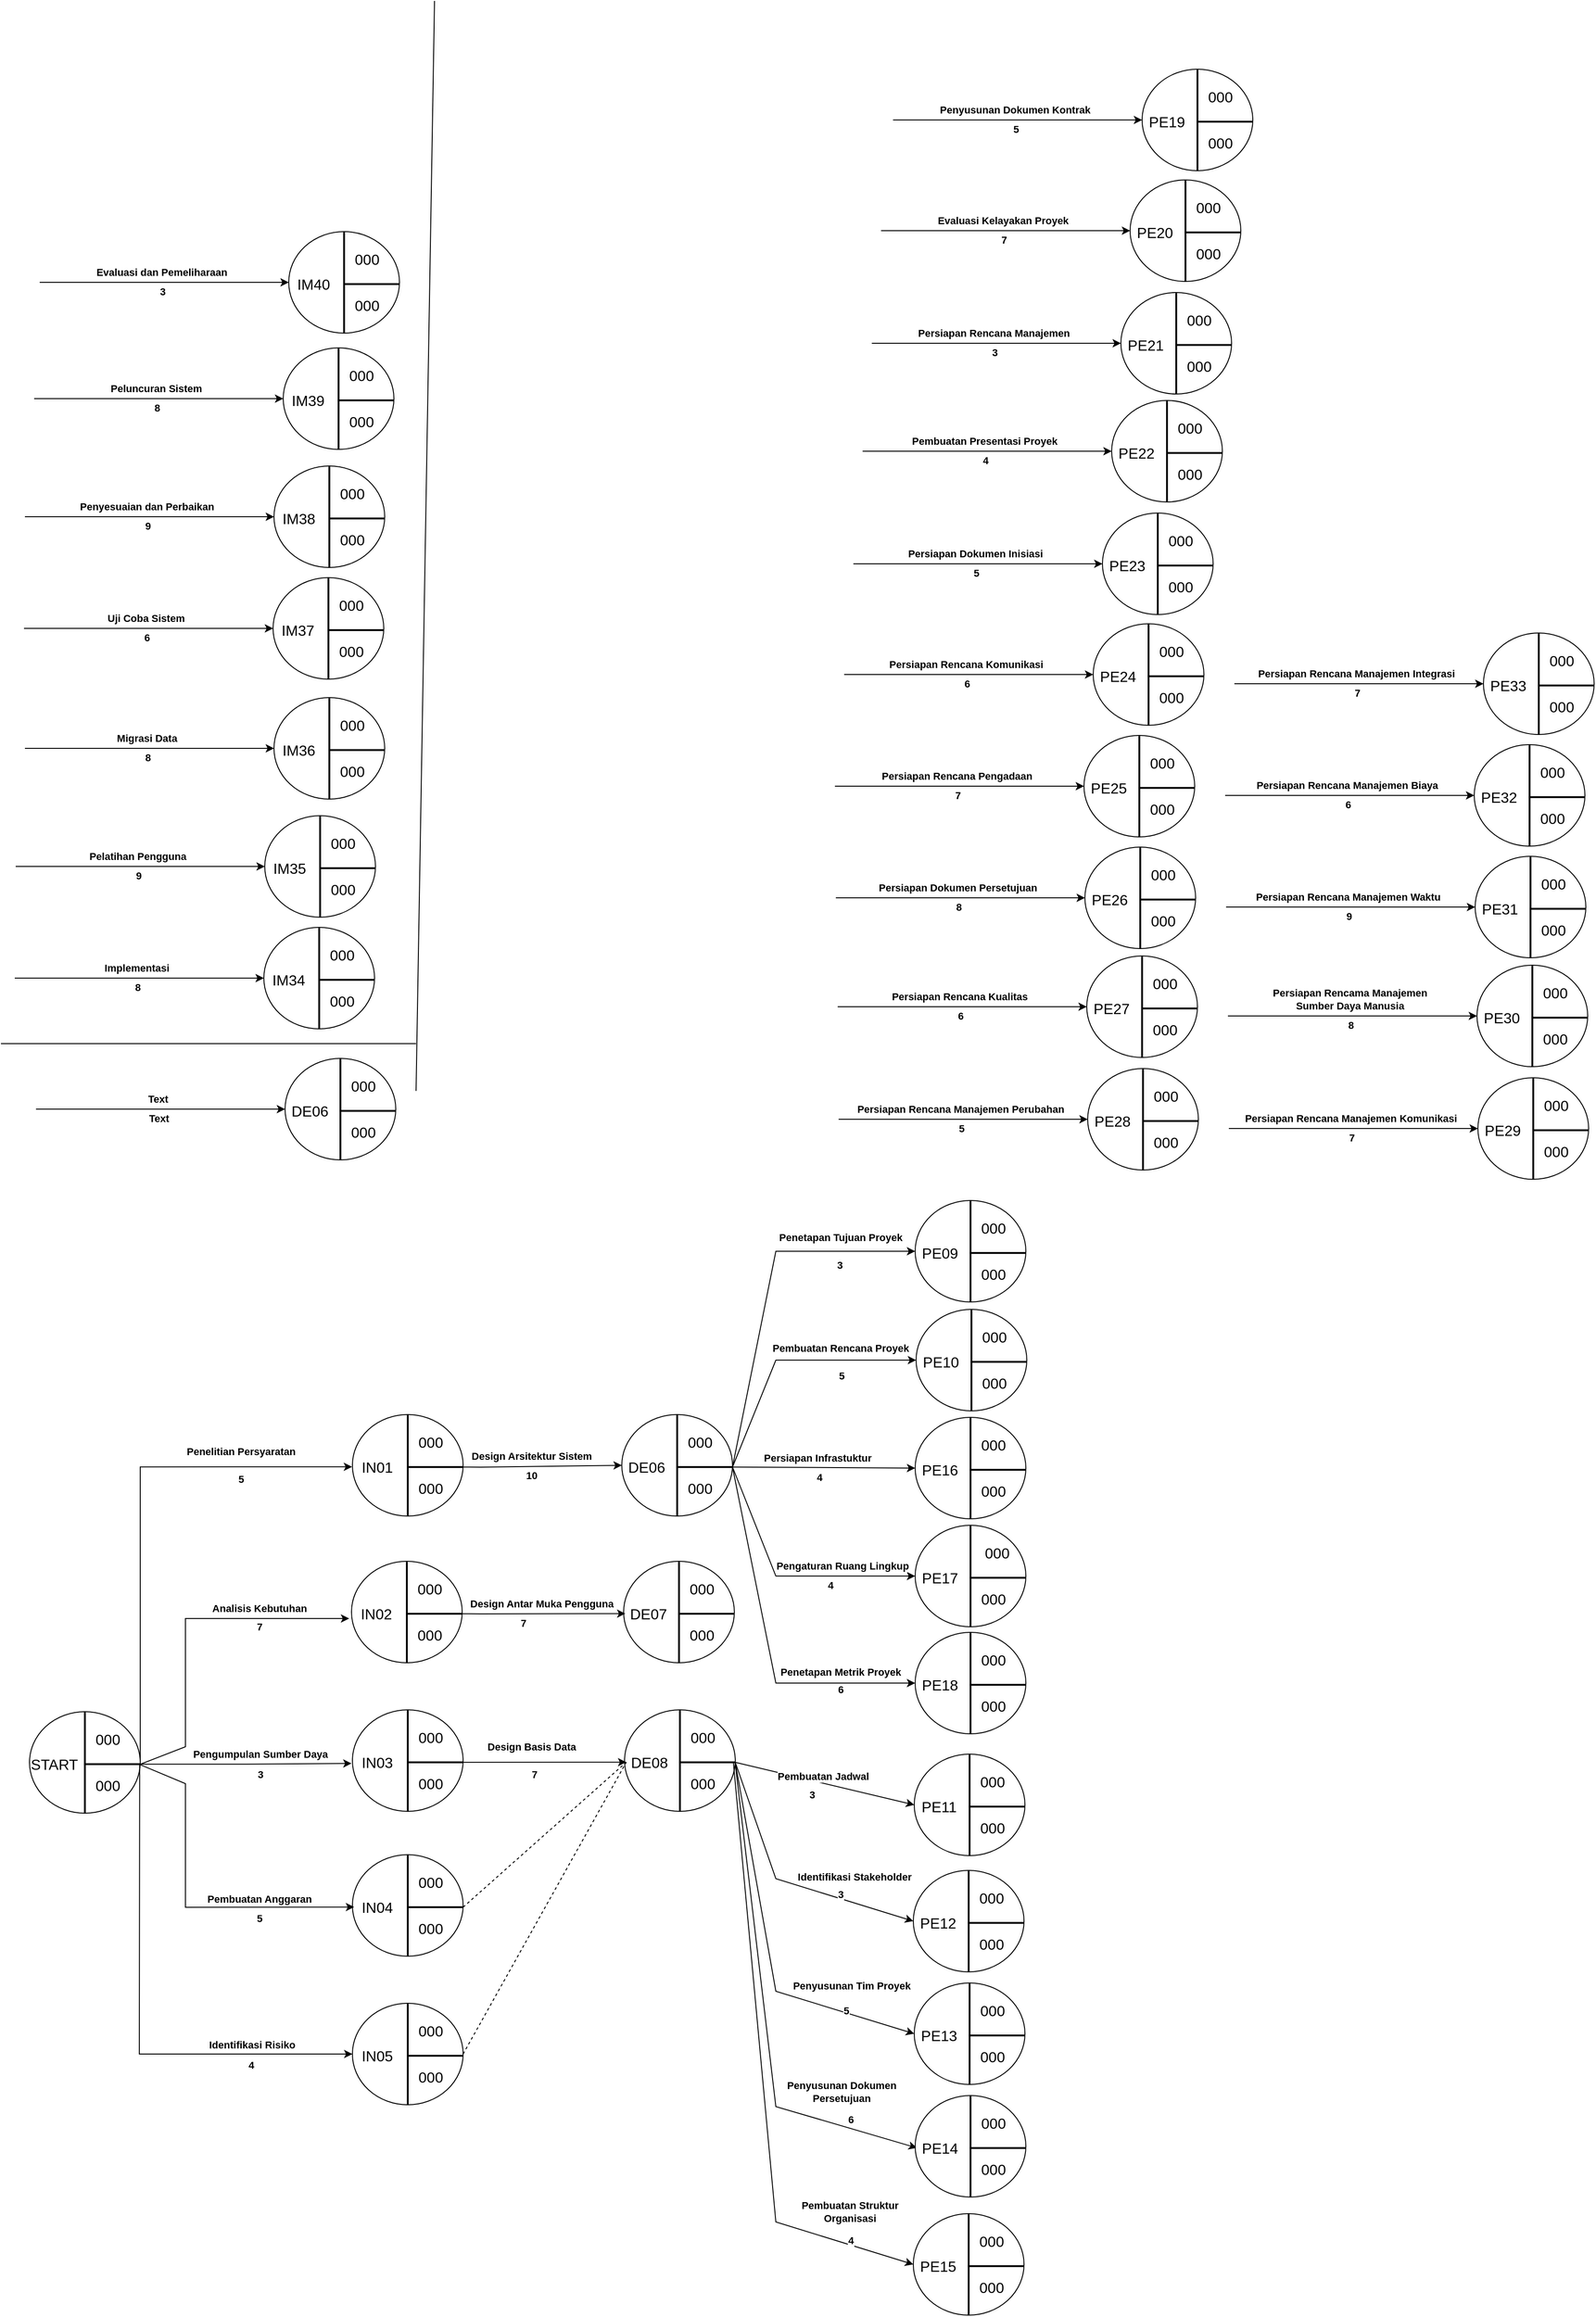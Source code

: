 <mxfile version="24.2.7" type="github">
  <diagram name="Page-1" id="ff44883e-f642-bcb2-894b-16b3d25a3f0b">
    <mxGraphModel dx="1843" dy="3235" grid="1" gridSize="10" guides="1" tooltips="1" connect="1" arrows="1" fold="1" page="1" pageScale="1.5" pageWidth="1169" pageHeight="826" background="none" math="0" shadow="0">
      <root>
        <mxCell id="0" style=";html=1;" />
        <mxCell id="1" style=";html=1;" parent="0" />
        <mxCell id="J5YyEjpSM3lU3VBUV3UF-6" value="" style="group" parent="1" vertex="1" connectable="0">
          <mxGeometry x="31" y="584" width="120" height="110" as="geometry" />
        </mxCell>
        <mxCell id="J5YyEjpSM3lU3VBUV3UF-12" value="" style="group" parent="J5YyEjpSM3lU3VBUV3UF-6" vertex="1" connectable="0">
          <mxGeometry width="120" height="110" as="geometry" />
        </mxCell>
        <mxCell id="J5YyEjpSM3lU3VBUV3UF-2" value="" style="ellipse;whiteSpace=wrap;html=1;" parent="J5YyEjpSM3lU3VBUV3UF-12" vertex="1">
          <mxGeometry width="120" height="110" as="geometry" />
        </mxCell>
        <mxCell id="J5YyEjpSM3lU3VBUV3UF-3" value="" style="line;strokeWidth=2;html=1;rotation=-90;" parent="J5YyEjpSM3lU3VBUV3UF-12" vertex="1">
          <mxGeometry x="5.47" y="48.25" width="109.07" height="13.75" as="geometry" />
        </mxCell>
        <mxCell id="J5YyEjpSM3lU3VBUV3UF-4" value="" style="line;strokeWidth=2;html=1;" parent="J5YyEjpSM3lU3VBUV3UF-12" vertex="1">
          <mxGeometry x="60" y="50" width="60" height="13.75" as="geometry" />
        </mxCell>
        <mxCell id="J5YyEjpSM3lU3VBUV3UF-7" value="000" style="text;strokeColor=none;fillColor=none;html=1;align=center;verticalAlign=middle;whiteSpace=wrap;rounded=0;fontSize=16;" parent="J5YyEjpSM3lU3VBUV3UF-12" vertex="1">
          <mxGeometry x="60" y="5.0" width="50" height="50" as="geometry" />
        </mxCell>
        <mxCell id="J5YyEjpSM3lU3VBUV3UF-9" value="000" style="text;strokeColor=none;fillColor=none;html=1;align=center;verticalAlign=middle;whiteSpace=wrap;rounded=0;fontSize=16;" parent="J5YyEjpSM3lU3VBUV3UF-12" vertex="1">
          <mxGeometry x="60" y="55" width="50" height="50" as="geometry" />
        </mxCell>
        <mxCell id="J5YyEjpSM3lU3VBUV3UF-10" value="START" style="text;strokeColor=none;fillColor=none;html=1;align=center;verticalAlign=middle;whiteSpace=wrap;rounded=0;fontSize=16;" parent="J5YyEjpSM3lU3VBUV3UF-12" vertex="1">
          <mxGeometry x="1.88" y="31.72" width="50" height="50" as="geometry" />
        </mxCell>
        <mxCell id="vZlfEXrCbTeppOrJPky9-1" value="" style="group" vertex="1" connectable="0" parent="1">
          <mxGeometry x="381" y="262" width="120" height="110" as="geometry" />
        </mxCell>
        <mxCell id="vZlfEXrCbTeppOrJPky9-2" value="" style="group" vertex="1" connectable="0" parent="vZlfEXrCbTeppOrJPky9-1">
          <mxGeometry width="120" height="110" as="geometry" />
        </mxCell>
        <mxCell id="vZlfEXrCbTeppOrJPky9-3" value="" style="ellipse;whiteSpace=wrap;html=1;" vertex="1" parent="vZlfEXrCbTeppOrJPky9-2">
          <mxGeometry width="120" height="110" as="geometry" />
        </mxCell>
        <mxCell id="vZlfEXrCbTeppOrJPky9-4" value="" style="line;strokeWidth=2;html=1;rotation=-90;" vertex="1" parent="vZlfEXrCbTeppOrJPky9-2">
          <mxGeometry x="5.47" y="48.25" width="109.07" height="13.75" as="geometry" />
        </mxCell>
        <mxCell id="vZlfEXrCbTeppOrJPky9-5" value="" style="line;strokeWidth=2;html=1;" vertex="1" parent="vZlfEXrCbTeppOrJPky9-2">
          <mxGeometry x="60" y="50" width="60" height="13.75" as="geometry" />
        </mxCell>
        <mxCell id="vZlfEXrCbTeppOrJPky9-6" value="000" style="text;strokeColor=none;fillColor=none;html=1;align=center;verticalAlign=middle;whiteSpace=wrap;rounded=0;fontSize=16;" vertex="1" parent="vZlfEXrCbTeppOrJPky9-2">
          <mxGeometry x="60" y="5.0" width="50" height="50" as="geometry" />
        </mxCell>
        <mxCell id="vZlfEXrCbTeppOrJPky9-7" value="000" style="text;strokeColor=none;fillColor=none;html=1;align=center;verticalAlign=middle;whiteSpace=wrap;rounded=0;fontSize=16;" vertex="1" parent="vZlfEXrCbTeppOrJPky9-2">
          <mxGeometry x="60" y="55" width="50" height="50" as="geometry" />
        </mxCell>
        <mxCell id="vZlfEXrCbTeppOrJPky9-8" value="IN01" style="text;strokeColor=none;fillColor=none;html=1;align=center;verticalAlign=middle;whiteSpace=wrap;rounded=0;fontSize=16;" vertex="1" parent="vZlfEXrCbTeppOrJPky9-2">
          <mxGeometry x="1.88" y="31.72" width="50" height="50" as="geometry" />
        </mxCell>
        <mxCell id="vZlfEXrCbTeppOrJPky9-9" value="" style="edgeStyle=orthogonalEdgeStyle;rounded=0;orthogonalLoop=1;jettySize=auto;html=1;exitX=1;exitY=0.5;exitDx=0;exitDy=0;exitPerimeter=0;entryX=-0.045;entryY=0.499;entryDx=0;entryDy=0;entryPerimeter=0;" edge="1" parent="1" source="J5YyEjpSM3lU3VBUV3UF-4" target="vZlfEXrCbTeppOrJPky9-8">
          <mxGeometry relative="1" as="geometry">
            <Array as="points">
              <mxPoint x="151" y="319" />
            </Array>
          </mxGeometry>
        </mxCell>
        <mxCell id="vZlfEXrCbTeppOrJPky9-20" value="&lt;b data-sider-select-id=&quot;907c42dd-3fa9-418a-ba88-5756a341e914&quot;&gt;5&lt;/b&gt;" style="edgeLabel;html=1;align=center;verticalAlign=middle;resizable=0;points=[];" vertex="1" connectable="0" parent="vZlfEXrCbTeppOrJPky9-9">
          <mxGeometry x="-0.18" relative="1" as="geometry">
            <mxPoint x="109" y="-83" as="offset" />
          </mxGeometry>
        </mxCell>
        <mxCell id="vZlfEXrCbTeppOrJPky9-21" value="&lt;b data-sider-select-id=&quot;7b996a0b-4ea2-4fc1-9395-53d7679742b2&quot;&gt;Penelitian Persyaratan&lt;/b&gt;" style="edgeLabel;html=1;align=center;verticalAlign=middle;resizable=0;points=[];shadow=1;" vertex="1" connectable="0" parent="vZlfEXrCbTeppOrJPky9-9">
          <mxGeometry x="-0.112" relative="1" as="geometry">
            <mxPoint x="109" y="-94" as="offset" />
          </mxGeometry>
        </mxCell>
        <mxCell id="vZlfEXrCbTeppOrJPky9-10" value="" style="group" vertex="1" connectable="0" parent="1">
          <mxGeometry x="381" y="582" width="120" height="110" as="geometry" />
        </mxCell>
        <mxCell id="vZlfEXrCbTeppOrJPky9-11" value="" style="group" vertex="1" connectable="0" parent="vZlfEXrCbTeppOrJPky9-10">
          <mxGeometry width="120" height="110" as="geometry" />
        </mxCell>
        <mxCell id="vZlfEXrCbTeppOrJPky9-12" value="" style="ellipse;whiteSpace=wrap;html=1;" vertex="1" parent="vZlfEXrCbTeppOrJPky9-11">
          <mxGeometry width="120" height="110" as="geometry" />
        </mxCell>
        <mxCell id="vZlfEXrCbTeppOrJPky9-13" value="" style="line;strokeWidth=2;html=1;rotation=-90;" vertex="1" parent="vZlfEXrCbTeppOrJPky9-11">
          <mxGeometry x="5.47" y="48.25" width="109.07" height="13.75" as="geometry" />
        </mxCell>
        <mxCell id="vZlfEXrCbTeppOrJPky9-14" value="" style="line;strokeWidth=2;html=1;" vertex="1" parent="vZlfEXrCbTeppOrJPky9-11">
          <mxGeometry x="60" y="50" width="60" height="13.75" as="geometry" />
        </mxCell>
        <mxCell id="vZlfEXrCbTeppOrJPky9-15" value="000" style="text;strokeColor=none;fillColor=none;html=1;align=center;verticalAlign=middle;whiteSpace=wrap;rounded=0;fontSize=16;" vertex="1" parent="vZlfEXrCbTeppOrJPky9-11">
          <mxGeometry x="60" y="5.0" width="50" height="50" as="geometry" />
        </mxCell>
        <mxCell id="vZlfEXrCbTeppOrJPky9-16" value="000" style="text;strokeColor=none;fillColor=none;html=1;align=center;verticalAlign=middle;whiteSpace=wrap;rounded=0;fontSize=16;" vertex="1" parent="vZlfEXrCbTeppOrJPky9-11">
          <mxGeometry x="60" y="55" width="50" height="50" as="geometry" />
        </mxCell>
        <mxCell id="vZlfEXrCbTeppOrJPky9-17" value="IN03" style="text;strokeColor=none;fillColor=none;html=1;align=center;verticalAlign=middle;whiteSpace=wrap;rounded=0;fontSize=16;" vertex="1" parent="vZlfEXrCbTeppOrJPky9-11">
          <mxGeometry x="1.88" y="31.72" width="50" height="50" as="geometry" />
        </mxCell>
        <mxCell id="vZlfEXrCbTeppOrJPky9-22" value="" style="group" vertex="1" connectable="0" parent="1">
          <mxGeometry x="380" y="421" width="120" height="110" as="geometry" />
        </mxCell>
        <mxCell id="vZlfEXrCbTeppOrJPky9-23" value="" style="group" vertex="1" connectable="0" parent="vZlfEXrCbTeppOrJPky9-22">
          <mxGeometry width="120" height="110" as="geometry" />
        </mxCell>
        <mxCell id="vZlfEXrCbTeppOrJPky9-24" value="" style="ellipse;whiteSpace=wrap;html=1;" vertex="1" parent="vZlfEXrCbTeppOrJPky9-23">
          <mxGeometry width="120" height="110" as="geometry" />
        </mxCell>
        <mxCell id="vZlfEXrCbTeppOrJPky9-25" value="" style="line;strokeWidth=2;html=1;rotation=-90;" vertex="1" parent="vZlfEXrCbTeppOrJPky9-23">
          <mxGeometry x="5.47" y="48.25" width="109.07" height="13.75" as="geometry" />
        </mxCell>
        <mxCell id="vZlfEXrCbTeppOrJPky9-26" value="" style="line;strokeWidth=2;html=1;" vertex="1" parent="vZlfEXrCbTeppOrJPky9-23">
          <mxGeometry x="60" y="50" width="60" height="13.75" as="geometry" />
        </mxCell>
        <mxCell id="vZlfEXrCbTeppOrJPky9-27" value="000" style="text;strokeColor=none;fillColor=none;html=1;align=center;verticalAlign=middle;whiteSpace=wrap;rounded=0;fontSize=16;" vertex="1" parent="vZlfEXrCbTeppOrJPky9-23">
          <mxGeometry x="60" y="5.0" width="50" height="50" as="geometry" />
        </mxCell>
        <mxCell id="vZlfEXrCbTeppOrJPky9-28" value="000" style="text;strokeColor=none;fillColor=none;html=1;align=center;verticalAlign=middle;whiteSpace=wrap;rounded=0;fontSize=16;" vertex="1" parent="vZlfEXrCbTeppOrJPky9-23">
          <mxGeometry x="60" y="55" width="50" height="50" as="geometry" />
        </mxCell>
        <mxCell id="vZlfEXrCbTeppOrJPky9-29" value="IN02" style="text;strokeColor=none;fillColor=none;html=1;align=center;verticalAlign=middle;whiteSpace=wrap;rounded=0;fontSize=16;" vertex="1" parent="vZlfEXrCbTeppOrJPky9-23">
          <mxGeometry x="1.88" y="31.72" width="50" height="50" as="geometry" />
        </mxCell>
        <mxCell id="vZlfEXrCbTeppOrJPky9-30" value="" style="group" vertex="1" connectable="0" parent="1">
          <mxGeometry x="381" y="739" width="120" height="110" as="geometry" />
        </mxCell>
        <mxCell id="vZlfEXrCbTeppOrJPky9-31" value="" style="group" vertex="1" connectable="0" parent="vZlfEXrCbTeppOrJPky9-30">
          <mxGeometry width="120" height="110" as="geometry" />
        </mxCell>
        <mxCell id="vZlfEXrCbTeppOrJPky9-32" value="" style="ellipse;whiteSpace=wrap;html=1;" vertex="1" parent="vZlfEXrCbTeppOrJPky9-31">
          <mxGeometry width="120" height="110" as="geometry" />
        </mxCell>
        <mxCell id="vZlfEXrCbTeppOrJPky9-33" value="" style="line;strokeWidth=2;html=1;rotation=-90;" vertex="1" parent="vZlfEXrCbTeppOrJPky9-31">
          <mxGeometry x="5.47" y="48.25" width="109.07" height="13.75" as="geometry" />
        </mxCell>
        <mxCell id="vZlfEXrCbTeppOrJPky9-34" value="" style="line;strokeWidth=2;html=1;" vertex="1" parent="vZlfEXrCbTeppOrJPky9-31">
          <mxGeometry x="60" y="50" width="60" height="13.75" as="geometry" />
        </mxCell>
        <mxCell id="vZlfEXrCbTeppOrJPky9-35" value="000" style="text;strokeColor=none;fillColor=none;html=1;align=center;verticalAlign=middle;whiteSpace=wrap;rounded=0;fontSize=16;" vertex="1" parent="vZlfEXrCbTeppOrJPky9-31">
          <mxGeometry x="60" y="5.0" width="50" height="50" as="geometry" />
        </mxCell>
        <mxCell id="vZlfEXrCbTeppOrJPky9-36" value="000" style="text;strokeColor=none;fillColor=none;html=1;align=center;verticalAlign=middle;whiteSpace=wrap;rounded=0;fontSize=16;" vertex="1" parent="vZlfEXrCbTeppOrJPky9-31">
          <mxGeometry x="60" y="55" width="50" height="50" as="geometry" />
        </mxCell>
        <mxCell id="vZlfEXrCbTeppOrJPky9-37" value="IN04" style="text;strokeColor=none;fillColor=none;html=1;align=center;verticalAlign=middle;whiteSpace=wrap;rounded=0;fontSize=16;" vertex="1" parent="vZlfEXrCbTeppOrJPky9-31">
          <mxGeometry x="1.88" y="31.72" width="50" height="50" as="geometry" />
        </mxCell>
        <mxCell id="vZlfEXrCbTeppOrJPky9-38" value="" style="group" vertex="1" connectable="0" parent="1">
          <mxGeometry x="381" y="900" width="120" height="110" as="geometry" />
        </mxCell>
        <mxCell id="vZlfEXrCbTeppOrJPky9-39" value="" style="group" vertex="1" connectable="0" parent="vZlfEXrCbTeppOrJPky9-38">
          <mxGeometry width="120" height="110" as="geometry" />
        </mxCell>
        <mxCell id="vZlfEXrCbTeppOrJPky9-40" value="" style="ellipse;whiteSpace=wrap;html=1;" vertex="1" parent="vZlfEXrCbTeppOrJPky9-39">
          <mxGeometry width="120" height="110" as="geometry" />
        </mxCell>
        <mxCell id="vZlfEXrCbTeppOrJPky9-41" value="" style="line;strokeWidth=2;html=1;rotation=-90;" vertex="1" parent="vZlfEXrCbTeppOrJPky9-39">
          <mxGeometry x="5.47" y="48.25" width="109.07" height="13.75" as="geometry" />
        </mxCell>
        <mxCell id="vZlfEXrCbTeppOrJPky9-42" value="" style="line;strokeWidth=2;html=1;" vertex="1" parent="vZlfEXrCbTeppOrJPky9-39">
          <mxGeometry x="60" y="50" width="60" height="13.75" as="geometry" />
        </mxCell>
        <mxCell id="vZlfEXrCbTeppOrJPky9-43" value="000" style="text;strokeColor=none;fillColor=none;html=1;align=center;verticalAlign=middle;whiteSpace=wrap;rounded=0;fontSize=16;" vertex="1" parent="vZlfEXrCbTeppOrJPky9-39">
          <mxGeometry x="60" y="5.0" width="50" height="50" as="geometry" />
        </mxCell>
        <mxCell id="vZlfEXrCbTeppOrJPky9-44" value="000" style="text;strokeColor=none;fillColor=none;html=1;align=center;verticalAlign=middle;whiteSpace=wrap;rounded=0;fontSize=16;" vertex="1" parent="vZlfEXrCbTeppOrJPky9-39">
          <mxGeometry x="60" y="55" width="50" height="50" as="geometry" />
        </mxCell>
        <mxCell id="vZlfEXrCbTeppOrJPky9-45" value="IN05" style="text;strokeColor=none;fillColor=none;html=1;align=center;verticalAlign=middle;whiteSpace=wrap;rounded=0;fontSize=16;" vertex="1" parent="vZlfEXrCbTeppOrJPky9-39">
          <mxGeometry x="1.88" y="31.72" width="50" height="50" as="geometry" />
        </mxCell>
        <mxCell id="vZlfEXrCbTeppOrJPky9-47" value="" style="edgeStyle=orthogonalEdgeStyle;rounded=0;orthogonalLoop=1;jettySize=auto;html=1;entryX=-0.008;entryY=0.528;entryDx=0;entryDy=0;entryPerimeter=0;" edge="1" parent="1" source="J5YyEjpSM3lU3VBUV3UF-4" target="vZlfEXrCbTeppOrJPky9-12">
          <mxGeometry relative="1" as="geometry">
            <mxPoint x="231" y="619.875" as="targetPoint" />
          </mxGeometry>
        </mxCell>
        <mxCell id="vZlfEXrCbTeppOrJPky9-54" value="Pengumpulan Sumber Daya" style="edgeLabel;html=1;align=center;verticalAlign=middle;resizable=0;points=[];fontStyle=1" vertex="1" connectable="0" parent="vZlfEXrCbTeppOrJPky9-47">
          <mxGeometry x="0.177" y="-1" relative="1" as="geometry">
            <mxPoint x="-5" y="-11" as="offset" />
          </mxGeometry>
        </mxCell>
        <mxCell id="vZlfEXrCbTeppOrJPky9-55" value="3" style="edgeLabel;html=1;align=center;verticalAlign=middle;resizable=0;points=[];fontStyle=1" vertex="1" connectable="0" parent="vZlfEXrCbTeppOrJPky9-47">
          <mxGeometry x="0.283" y="-1" relative="1" as="geometry">
            <mxPoint x="-17" y="11" as="offset" />
          </mxGeometry>
        </mxCell>
        <mxCell id="vZlfEXrCbTeppOrJPky9-49" value="" style="endArrow=classic;html=1;rounded=0;exitX=0.99;exitY=0.503;exitDx=0;exitDy=0;exitPerimeter=0;entryX=0;entryY=0.5;entryDx=0;entryDy=0;" edge="1" parent="1" source="J5YyEjpSM3lU3VBUV3UF-4" target="vZlfEXrCbTeppOrJPky9-40">
          <mxGeometry width="50" height="50" relative="1" as="geometry">
            <mxPoint x="150" y="622" as="sourcePoint" />
            <mxPoint x="200" y="642" as="targetPoint" />
            <Array as="points">
              <mxPoint x="150" y="955" />
            </Array>
          </mxGeometry>
        </mxCell>
        <mxCell id="vZlfEXrCbTeppOrJPky9-60" value="Identifikasi Risiko" style="edgeLabel;html=1;align=center;verticalAlign=middle;resizable=0;points=[];fontStyle=1" vertex="1" connectable="0" parent="vZlfEXrCbTeppOrJPky9-49">
          <mxGeometry x="0.594" relative="1" as="geometry">
            <mxPoint x="1" y="-10" as="offset" />
          </mxGeometry>
        </mxCell>
        <mxCell id="vZlfEXrCbTeppOrJPky9-61" value="4" style="edgeLabel;html=1;align=center;verticalAlign=middle;resizable=0;points=[];fontStyle=1" vertex="1" connectable="0" parent="vZlfEXrCbTeppOrJPky9-49">
          <mxGeometry x="0.67" relative="1" as="geometry">
            <mxPoint x="-20" y="12" as="offset" />
          </mxGeometry>
        </mxCell>
        <mxCell id="vZlfEXrCbTeppOrJPky9-50" value="" style="endArrow=classic;html=1;rounded=0;exitX=0.995;exitY=0.517;exitDx=0;exitDy=0;exitPerimeter=0;entryX=-0.021;entryY=0.564;entryDx=0;entryDy=0;entryPerimeter=0;" edge="1" parent="1" source="J5YyEjpSM3lU3VBUV3UF-4" target="vZlfEXrCbTeppOrJPky9-24">
          <mxGeometry width="50" height="50" relative="1" as="geometry">
            <mxPoint x="150" y="622" as="sourcePoint" />
            <mxPoint x="190" y="592" as="targetPoint" />
            <Array as="points">
              <mxPoint x="200" y="622" />
              <mxPoint x="200" y="483" />
            </Array>
          </mxGeometry>
        </mxCell>
        <mxCell id="vZlfEXrCbTeppOrJPky9-52" value="&lt;b data-sider-select-id=&quot;2aaad531-f9b8-49ab-893a-69e4aa993049&quot;&gt;Analisis Kebutuhan&lt;/b&gt;" style="edgeLabel;html=1;align=center;verticalAlign=middle;resizable=0;points=[];" vertex="1" connectable="0" parent="vZlfEXrCbTeppOrJPky9-50">
          <mxGeometry x="0.486" y="2" relative="1" as="geometry">
            <mxPoint x="-3" y="-9" as="offset" />
          </mxGeometry>
        </mxCell>
        <mxCell id="vZlfEXrCbTeppOrJPky9-53" value="&lt;b data-sider-select-id=&quot;509955d8-b384-473e-8604-aed854ef1bd4&quot;&gt;7&lt;/b&gt;" style="edgeLabel;html=1;align=center;verticalAlign=middle;resizable=0;points=[];" vertex="1" connectable="0" parent="vZlfEXrCbTeppOrJPky9-50">
          <mxGeometry x="0.594" relative="1" as="geometry">
            <mxPoint x="-23" y="9" as="offset" />
          </mxGeometry>
        </mxCell>
        <mxCell id="vZlfEXrCbTeppOrJPky9-51" value="" style="endArrow=classic;html=1;rounded=0;exitX=0.989;exitY=0.522;exitDx=0;exitDy=0;exitPerimeter=0;entryX=0;entryY=0.5;entryDx=0;entryDy=0;" edge="1" parent="1" source="J5YyEjpSM3lU3VBUV3UF-4" target="vZlfEXrCbTeppOrJPky9-37">
          <mxGeometry width="50" height="50" relative="1" as="geometry">
            <mxPoint x="140" y="642" as="sourcePoint" />
            <mxPoint x="210" y="602" as="targetPoint" />
            <Array as="points">
              <mxPoint x="200" y="662" />
              <mxPoint x="200" y="796" />
            </Array>
          </mxGeometry>
        </mxCell>
        <mxCell id="vZlfEXrCbTeppOrJPky9-57" value="Pembuatan Anggaran" style="edgeLabel;html=1;align=center;verticalAlign=middle;resizable=0;points=[];fontStyle=1" vertex="1" connectable="0" parent="vZlfEXrCbTeppOrJPky9-51">
          <mxGeometry x="0.492" y="1" relative="1" as="geometry">
            <mxPoint x="-9" y="-8" as="offset" />
          </mxGeometry>
        </mxCell>
        <mxCell id="vZlfEXrCbTeppOrJPky9-58" value="5" style="edgeLabel;html=1;align=center;verticalAlign=middle;resizable=0;points=[];fontStyle=1" vertex="1" connectable="0" parent="vZlfEXrCbTeppOrJPky9-51">
          <mxGeometry x="0.522" y="2" relative="1" as="geometry">
            <mxPoint x="-14" y="14" as="offset" />
          </mxGeometry>
        </mxCell>
        <mxCell id="vZlfEXrCbTeppOrJPky9-62" value="" style="group" vertex="1" connectable="0" parent="1">
          <mxGeometry x="673" y="262" width="120" height="110" as="geometry" />
        </mxCell>
        <mxCell id="vZlfEXrCbTeppOrJPky9-63" value="" style="group" vertex="1" connectable="0" parent="vZlfEXrCbTeppOrJPky9-62">
          <mxGeometry width="120" height="110" as="geometry" />
        </mxCell>
        <mxCell id="vZlfEXrCbTeppOrJPky9-64" value="" style="ellipse;whiteSpace=wrap;html=1;" vertex="1" parent="vZlfEXrCbTeppOrJPky9-63">
          <mxGeometry width="120" height="110" as="geometry" />
        </mxCell>
        <mxCell id="vZlfEXrCbTeppOrJPky9-65" value="" style="line;strokeWidth=2;html=1;rotation=-90;" vertex="1" parent="vZlfEXrCbTeppOrJPky9-63">
          <mxGeometry x="5.47" y="48.25" width="109.07" height="13.75" as="geometry" />
        </mxCell>
        <mxCell id="vZlfEXrCbTeppOrJPky9-66" value="" style="line;strokeWidth=2;html=1;" vertex="1" parent="vZlfEXrCbTeppOrJPky9-63">
          <mxGeometry x="60" y="50" width="60" height="13.75" as="geometry" />
        </mxCell>
        <mxCell id="vZlfEXrCbTeppOrJPky9-67" value="000" style="text;strokeColor=none;fillColor=none;html=1;align=center;verticalAlign=middle;whiteSpace=wrap;rounded=0;fontSize=16;" vertex="1" parent="vZlfEXrCbTeppOrJPky9-63">
          <mxGeometry x="60" y="5.0" width="50" height="50" as="geometry" />
        </mxCell>
        <mxCell id="vZlfEXrCbTeppOrJPky9-68" value="000" style="text;strokeColor=none;fillColor=none;html=1;align=center;verticalAlign=middle;whiteSpace=wrap;rounded=0;fontSize=16;" vertex="1" parent="vZlfEXrCbTeppOrJPky9-63">
          <mxGeometry x="60" y="55" width="50" height="50" as="geometry" />
        </mxCell>
        <mxCell id="vZlfEXrCbTeppOrJPky9-69" value="DE06" style="text;strokeColor=none;fillColor=none;html=1;align=center;verticalAlign=middle;whiteSpace=wrap;rounded=0;fontSize=16;" vertex="1" parent="vZlfEXrCbTeppOrJPky9-63">
          <mxGeometry x="1.88" y="31.72" width="50" height="50" as="geometry" />
        </mxCell>
        <mxCell id="vZlfEXrCbTeppOrJPky9-86" value="" style="group" vertex="1" connectable="0" parent="1">
          <mxGeometry x="675" y="421" width="120" height="110" as="geometry" />
        </mxCell>
        <mxCell id="vZlfEXrCbTeppOrJPky9-87" value="" style="group" vertex="1" connectable="0" parent="vZlfEXrCbTeppOrJPky9-86">
          <mxGeometry width="120" height="110" as="geometry" />
        </mxCell>
        <mxCell id="vZlfEXrCbTeppOrJPky9-88" value="" style="ellipse;whiteSpace=wrap;html=1;" vertex="1" parent="vZlfEXrCbTeppOrJPky9-87">
          <mxGeometry width="120" height="110" as="geometry" />
        </mxCell>
        <mxCell id="vZlfEXrCbTeppOrJPky9-89" value="" style="line;strokeWidth=2;html=1;rotation=-90;" vertex="1" parent="vZlfEXrCbTeppOrJPky9-87">
          <mxGeometry x="5.47" y="48.25" width="109.07" height="13.75" as="geometry" />
        </mxCell>
        <mxCell id="vZlfEXrCbTeppOrJPky9-90" value="" style="line;strokeWidth=2;html=1;" vertex="1" parent="vZlfEXrCbTeppOrJPky9-87">
          <mxGeometry x="60" y="50" width="60" height="13.75" as="geometry" />
        </mxCell>
        <mxCell id="vZlfEXrCbTeppOrJPky9-91" value="000" style="text;strokeColor=none;fillColor=none;html=1;align=center;verticalAlign=middle;whiteSpace=wrap;rounded=0;fontSize=16;" vertex="1" parent="vZlfEXrCbTeppOrJPky9-87">
          <mxGeometry x="60" y="5.0" width="50" height="50" as="geometry" />
        </mxCell>
        <mxCell id="vZlfEXrCbTeppOrJPky9-92" value="000" style="text;strokeColor=none;fillColor=none;html=1;align=center;verticalAlign=middle;whiteSpace=wrap;rounded=0;fontSize=16;" vertex="1" parent="vZlfEXrCbTeppOrJPky9-87">
          <mxGeometry x="60" y="55" width="50" height="50" as="geometry" />
        </mxCell>
        <mxCell id="vZlfEXrCbTeppOrJPky9-93" value="DE07" style="text;strokeColor=none;fillColor=none;html=1;align=center;verticalAlign=middle;whiteSpace=wrap;rounded=0;fontSize=16;" vertex="1" parent="vZlfEXrCbTeppOrJPky9-87">
          <mxGeometry x="1.88" y="31.72" width="50" height="50" as="geometry" />
        </mxCell>
        <mxCell id="vZlfEXrCbTeppOrJPky9-94" value="" style="group" vertex="1" connectable="0" parent="1">
          <mxGeometry x="676" y="582" width="120" height="110" as="geometry" />
        </mxCell>
        <mxCell id="vZlfEXrCbTeppOrJPky9-95" value="" style="group" vertex="1" connectable="0" parent="vZlfEXrCbTeppOrJPky9-94">
          <mxGeometry width="120" height="110" as="geometry" />
        </mxCell>
        <mxCell id="vZlfEXrCbTeppOrJPky9-96" value="" style="ellipse;whiteSpace=wrap;html=1;" vertex="1" parent="vZlfEXrCbTeppOrJPky9-95">
          <mxGeometry width="120" height="110" as="geometry" />
        </mxCell>
        <mxCell id="vZlfEXrCbTeppOrJPky9-97" value="" style="line;strokeWidth=2;html=1;rotation=-90;" vertex="1" parent="vZlfEXrCbTeppOrJPky9-95">
          <mxGeometry x="5.47" y="48.25" width="109.07" height="13.75" as="geometry" />
        </mxCell>
        <mxCell id="vZlfEXrCbTeppOrJPky9-98" value="" style="line;strokeWidth=2;html=1;" vertex="1" parent="vZlfEXrCbTeppOrJPky9-95">
          <mxGeometry x="60" y="50" width="60" height="13.75" as="geometry" />
        </mxCell>
        <mxCell id="vZlfEXrCbTeppOrJPky9-99" value="000" style="text;strokeColor=none;fillColor=none;html=1;align=center;verticalAlign=middle;whiteSpace=wrap;rounded=0;fontSize=16;" vertex="1" parent="vZlfEXrCbTeppOrJPky9-95">
          <mxGeometry x="60" y="5.0" width="50" height="50" as="geometry" />
        </mxCell>
        <mxCell id="vZlfEXrCbTeppOrJPky9-100" value="000" style="text;strokeColor=none;fillColor=none;html=1;align=center;verticalAlign=middle;whiteSpace=wrap;rounded=0;fontSize=16;" vertex="1" parent="vZlfEXrCbTeppOrJPky9-95">
          <mxGeometry x="60" y="55" width="50" height="50" as="geometry" />
        </mxCell>
        <mxCell id="vZlfEXrCbTeppOrJPky9-101" value="DE08" style="text;strokeColor=none;fillColor=none;html=1;align=center;verticalAlign=middle;whiteSpace=wrap;rounded=0;fontSize=16;" vertex="1" parent="vZlfEXrCbTeppOrJPky9-95">
          <mxGeometry x="1.88" y="31.72" width="50" height="50" as="geometry" />
        </mxCell>
        <mxCell id="vZlfEXrCbTeppOrJPky9-105" value="" style="endArrow=classic;html=1;rounded=0;entryX=0;entryY=0.5;entryDx=0;entryDy=0;exitX=1;exitY=0.5;exitDx=0;exitDy=0;exitPerimeter=0;" edge="1" parent="1" source="vZlfEXrCbTeppOrJPky9-5" target="vZlfEXrCbTeppOrJPky9-64">
          <mxGeometry width="50" height="50" relative="1" as="geometry">
            <mxPoint x="410" y="396.62" as="sourcePoint" />
            <mxPoint x="660" y="396.62" as="targetPoint" />
            <Array as="points">
              <mxPoint x="520" y="319" />
            </Array>
          </mxGeometry>
        </mxCell>
        <mxCell id="vZlfEXrCbTeppOrJPky9-106" value="Design Arsitektur Sistem" style="edgeLabel;html=1;align=center;verticalAlign=middle;resizable=0;points=[];fontStyle=1" vertex="1" connectable="0" parent="vZlfEXrCbTeppOrJPky9-105">
          <mxGeometry x="0.126" y="1" relative="1" as="geometry">
            <mxPoint x="-23" y="-10" as="offset" />
          </mxGeometry>
        </mxCell>
        <mxCell id="vZlfEXrCbTeppOrJPky9-107" value="10" style="edgeLabel;html=1;align=center;verticalAlign=middle;resizable=0;points=[];fontStyle=1" vertex="1" connectable="0" parent="vZlfEXrCbTeppOrJPky9-105">
          <mxGeometry x="0.071" relative="1" as="geometry">
            <mxPoint x="-18" y="10" as="offset" />
          </mxGeometry>
        </mxCell>
        <mxCell id="vZlfEXrCbTeppOrJPky9-109" value="" style="endArrow=classic;html=1;rounded=0;entryX=0;entryY=0.5;entryDx=0;entryDy=0;exitX=1;exitY=0.5;exitDx=0;exitDy=0;exitPerimeter=0;" edge="1" parent="1" source="vZlfEXrCbTeppOrJPky9-26" target="vZlfEXrCbTeppOrJPky9-93">
          <mxGeometry width="50" height="50" relative="1" as="geometry">
            <mxPoint x="420" y="557.62" as="sourcePoint" />
            <mxPoint x="670" y="557.62" as="targetPoint" />
            <Array as="points">
              <mxPoint x="520" y="478" />
            </Array>
          </mxGeometry>
        </mxCell>
        <mxCell id="vZlfEXrCbTeppOrJPky9-110" value="Design Antar Muka Pengguna" style="edgeLabel;html=1;align=center;verticalAlign=middle;resizable=0;points=[];fontStyle=1" vertex="1" connectable="0" parent="vZlfEXrCbTeppOrJPky9-109">
          <mxGeometry x="0.126" y="1" relative="1" as="geometry">
            <mxPoint x="-14" y="-10" as="offset" />
          </mxGeometry>
        </mxCell>
        <mxCell id="vZlfEXrCbTeppOrJPky9-111" value="7" style="edgeLabel;html=1;align=center;verticalAlign=middle;resizable=0;points=[];fontStyle=1" vertex="1" connectable="0" parent="vZlfEXrCbTeppOrJPky9-109">
          <mxGeometry x="0.071" relative="1" as="geometry">
            <mxPoint x="-29" y="10" as="offset" />
          </mxGeometry>
        </mxCell>
        <mxCell id="vZlfEXrCbTeppOrJPky9-115" value="" style="endArrow=classic;html=1;rounded=0;entryX=0;entryY=0.5;entryDx=0;entryDy=0;" edge="1" parent="1" target="vZlfEXrCbTeppOrJPky9-120">
          <mxGeometry width="50" height="50" relative="1" as="geometry">
            <mxPoint x="38" y="-69" as="sourcePoint" />
            <mxPoint x="294" y="-49.38" as="targetPoint" />
          </mxGeometry>
        </mxCell>
        <mxCell id="vZlfEXrCbTeppOrJPky9-116" value="Text" style="edgeLabel;html=1;align=center;verticalAlign=middle;resizable=0;points=[];fontStyle=1" vertex="1" connectable="0" parent="vZlfEXrCbTeppOrJPky9-115">
          <mxGeometry x="0.126" y="1" relative="1" as="geometry">
            <mxPoint x="-20" y="-10" as="offset" />
          </mxGeometry>
        </mxCell>
        <mxCell id="vZlfEXrCbTeppOrJPky9-117" value="Text" style="edgeLabel;html=1;align=center;verticalAlign=middle;resizable=0;points=[];fontStyle=1" vertex="1" connectable="0" parent="vZlfEXrCbTeppOrJPky9-115">
          <mxGeometry x="0.071" relative="1" as="geometry">
            <mxPoint x="-12" y="10" as="offset" />
          </mxGeometry>
        </mxCell>
        <mxCell id="vZlfEXrCbTeppOrJPky9-118" value="" style="group" vertex="1" connectable="0" parent="1">
          <mxGeometry x="308" y="-124" width="120" height="110" as="geometry" />
        </mxCell>
        <mxCell id="vZlfEXrCbTeppOrJPky9-119" value="" style="group" vertex="1" connectable="0" parent="vZlfEXrCbTeppOrJPky9-118">
          <mxGeometry width="120" height="110" as="geometry" />
        </mxCell>
        <mxCell id="vZlfEXrCbTeppOrJPky9-120" value="" style="ellipse;whiteSpace=wrap;html=1;" vertex="1" parent="vZlfEXrCbTeppOrJPky9-119">
          <mxGeometry width="120" height="110" as="geometry" />
        </mxCell>
        <mxCell id="vZlfEXrCbTeppOrJPky9-121" value="" style="line;strokeWidth=2;html=1;rotation=-90;" vertex="1" parent="vZlfEXrCbTeppOrJPky9-119">
          <mxGeometry x="5.47" y="48.25" width="109.07" height="13.75" as="geometry" />
        </mxCell>
        <mxCell id="vZlfEXrCbTeppOrJPky9-122" value="" style="line;strokeWidth=2;html=1;" vertex="1" parent="vZlfEXrCbTeppOrJPky9-119">
          <mxGeometry x="60" y="50" width="60" height="13.75" as="geometry" />
        </mxCell>
        <mxCell id="vZlfEXrCbTeppOrJPky9-123" value="000" style="text;strokeColor=none;fillColor=none;html=1;align=center;verticalAlign=middle;whiteSpace=wrap;rounded=0;fontSize=16;" vertex="1" parent="vZlfEXrCbTeppOrJPky9-119">
          <mxGeometry x="60" y="5.0" width="50" height="50" as="geometry" />
        </mxCell>
        <mxCell id="vZlfEXrCbTeppOrJPky9-124" value="000" style="text;strokeColor=none;fillColor=none;html=1;align=center;verticalAlign=middle;whiteSpace=wrap;rounded=0;fontSize=16;" vertex="1" parent="vZlfEXrCbTeppOrJPky9-119">
          <mxGeometry x="60" y="55" width="50" height="50" as="geometry" />
        </mxCell>
        <mxCell id="vZlfEXrCbTeppOrJPky9-125" value="DE06" style="text;strokeColor=none;fillColor=none;html=1;align=center;verticalAlign=middle;whiteSpace=wrap;rounded=0;fontSize=16;" vertex="1" parent="vZlfEXrCbTeppOrJPky9-119">
          <mxGeometry x="1.88" y="31.72" width="50" height="50" as="geometry" />
        </mxCell>
        <mxCell id="vZlfEXrCbTeppOrJPky9-126" value="" style="endArrow=none;dashed=1;html=1;rounded=0;exitX=1;exitY=0.5;exitDx=0;exitDy=0;entryX=0;entryY=0.5;entryDx=0;entryDy=0;" edge="1" parent="1" source="vZlfEXrCbTeppOrJPky9-40" target="vZlfEXrCbTeppOrJPky9-101">
          <mxGeometry width="50" height="50" relative="1" as="geometry">
            <mxPoint x="720" y="742" as="sourcePoint" />
            <mxPoint x="770" y="692" as="targetPoint" />
          </mxGeometry>
        </mxCell>
        <mxCell id="vZlfEXrCbTeppOrJPky9-127" value="" style="endArrow=none;dashed=1;html=1;rounded=0;exitX=1;exitY=0.5;exitDx=0;exitDy=0;exitPerimeter=0;entryX=0;entryY=0.5;entryDx=0;entryDy=0;" edge="1" parent="1" source="vZlfEXrCbTeppOrJPky9-34" target="vZlfEXrCbTeppOrJPky9-101">
          <mxGeometry width="50" height="50" relative="1" as="geometry">
            <mxPoint x="870" y="802" as="sourcePoint" />
            <mxPoint x="650" y="752" as="targetPoint" />
          </mxGeometry>
        </mxCell>
        <mxCell id="vZlfEXrCbTeppOrJPky9-128" value="" style="endArrow=classic;html=1;rounded=0;entryX=0;entryY=0.5;entryDx=0;entryDy=0;exitX=1;exitY=0.5;exitDx=0;exitDy=0;exitPerimeter=0;" edge="1" parent="1" target="vZlfEXrCbTeppOrJPky9-133" source="vZlfEXrCbTeppOrJPky9-66">
          <mxGeometry width="50" height="50" relative="1" as="geometry">
            <mxPoint x="832" y="282" as="sourcePoint" />
            <mxPoint x="1088" y="322.62" as="targetPoint" />
            <Array as="points">
              <mxPoint x="840" y="85" />
            </Array>
          </mxGeometry>
        </mxCell>
        <mxCell id="vZlfEXrCbTeppOrJPky9-129" value="Penetapan Tujuan Proyek" style="edgeLabel;html=1;align=center;verticalAlign=middle;resizable=0;points=[];fontStyle=1" vertex="1" connectable="0" parent="vZlfEXrCbTeppOrJPky9-128">
          <mxGeometry x="0.126" y="1" relative="1" as="geometry">
            <mxPoint x="74" y="-34" as="offset" />
          </mxGeometry>
        </mxCell>
        <mxCell id="vZlfEXrCbTeppOrJPky9-130" value="3" style="edgeLabel;html=1;align=center;verticalAlign=middle;resizable=0;points=[];fontStyle=1" vertex="1" connectable="0" parent="vZlfEXrCbTeppOrJPky9-128">
          <mxGeometry x="0.071" relative="1" as="geometry">
            <mxPoint x="75" y="-15" as="offset" />
          </mxGeometry>
        </mxCell>
        <mxCell id="vZlfEXrCbTeppOrJPky9-131" value="" style="group" vertex="1" connectable="0" parent="1">
          <mxGeometry x="991" y="30" width="120" height="110" as="geometry" />
        </mxCell>
        <mxCell id="vZlfEXrCbTeppOrJPky9-132" value="" style="group" vertex="1" connectable="0" parent="vZlfEXrCbTeppOrJPky9-131">
          <mxGeometry width="120" height="110" as="geometry" />
        </mxCell>
        <mxCell id="vZlfEXrCbTeppOrJPky9-133" value="" style="ellipse;whiteSpace=wrap;html=1;" vertex="1" parent="vZlfEXrCbTeppOrJPky9-132">
          <mxGeometry width="120" height="110" as="geometry" />
        </mxCell>
        <mxCell id="vZlfEXrCbTeppOrJPky9-134" value="" style="line;strokeWidth=2;html=1;rotation=-90;" vertex="1" parent="vZlfEXrCbTeppOrJPky9-132">
          <mxGeometry x="5.47" y="48.25" width="109.07" height="13.75" as="geometry" />
        </mxCell>
        <mxCell id="vZlfEXrCbTeppOrJPky9-135" value="" style="line;strokeWidth=2;html=1;" vertex="1" parent="vZlfEXrCbTeppOrJPky9-132">
          <mxGeometry x="60" y="50" width="60" height="13.75" as="geometry" />
        </mxCell>
        <mxCell id="vZlfEXrCbTeppOrJPky9-136" value="000" style="text;strokeColor=none;fillColor=none;html=1;align=center;verticalAlign=middle;whiteSpace=wrap;rounded=0;fontSize=16;" vertex="1" parent="vZlfEXrCbTeppOrJPky9-132">
          <mxGeometry x="60" y="5.0" width="50" height="50" as="geometry" />
        </mxCell>
        <mxCell id="vZlfEXrCbTeppOrJPky9-137" value="000" style="text;strokeColor=none;fillColor=none;html=1;align=center;verticalAlign=middle;whiteSpace=wrap;rounded=0;fontSize=16;" vertex="1" parent="vZlfEXrCbTeppOrJPky9-132">
          <mxGeometry x="60" y="55" width="50" height="50" as="geometry" />
        </mxCell>
        <mxCell id="vZlfEXrCbTeppOrJPky9-138" value="PE09" style="text;strokeColor=none;fillColor=none;html=1;align=center;verticalAlign=middle;whiteSpace=wrap;rounded=0;fontSize=16;" vertex="1" parent="vZlfEXrCbTeppOrJPky9-132">
          <mxGeometry x="1.88" y="31.72" width="50" height="50" as="geometry" />
        </mxCell>
        <mxCell id="vZlfEXrCbTeppOrJPky9-150" value="" style="endArrow=classic;html=1;rounded=0;entryX=0;entryY=0.5;entryDx=0;entryDy=0;exitX=1;exitY=0.5;exitDx=0;exitDy=0;exitPerimeter=0;" edge="1" parent="1" target="vZlfEXrCbTeppOrJPky9-155" source="vZlfEXrCbTeppOrJPky9-66">
          <mxGeometry width="50" height="50" relative="1" as="geometry">
            <mxPoint x="1170" y="322" as="sourcePoint" />
            <mxPoint x="1387" y="342.62" as="targetPoint" />
            <Array as="points">
              <mxPoint x="840" y="203" />
            </Array>
          </mxGeometry>
        </mxCell>
        <mxCell id="vZlfEXrCbTeppOrJPky9-151" value="Pembuatan Rencana Proyek" style="edgeLabel;html=1;align=center;verticalAlign=middle;resizable=0;points=[];fontStyle=1" vertex="1" connectable="0" parent="vZlfEXrCbTeppOrJPky9-150">
          <mxGeometry x="0.126" y="1" relative="1" as="geometry">
            <mxPoint x="39" y="-12" as="offset" />
          </mxGeometry>
        </mxCell>
        <mxCell id="vZlfEXrCbTeppOrJPky9-152" value="5" style="edgeLabel;html=1;align=center;verticalAlign=middle;resizable=0;points=[];fontStyle=1" vertex="1" connectable="0" parent="vZlfEXrCbTeppOrJPky9-150">
          <mxGeometry x="0.071" relative="1" as="geometry">
            <mxPoint x="47" y="17" as="offset" />
          </mxGeometry>
        </mxCell>
        <mxCell id="vZlfEXrCbTeppOrJPky9-153" value="" style="group" vertex="1" connectable="0" parent="1">
          <mxGeometry x="992.01" y="148" width="120" height="110" as="geometry" />
        </mxCell>
        <mxCell id="vZlfEXrCbTeppOrJPky9-154" value="" style="group" vertex="1" connectable="0" parent="vZlfEXrCbTeppOrJPky9-153">
          <mxGeometry width="120" height="110" as="geometry" />
        </mxCell>
        <mxCell id="vZlfEXrCbTeppOrJPky9-155" value="" style="ellipse;whiteSpace=wrap;html=1;" vertex="1" parent="vZlfEXrCbTeppOrJPky9-154">
          <mxGeometry width="120" height="110" as="geometry" />
        </mxCell>
        <mxCell id="vZlfEXrCbTeppOrJPky9-156" value="" style="line;strokeWidth=2;html=1;rotation=-90;" vertex="1" parent="vZlfEXrCbTeppOrJPky9-154">
          <mxGeometry x="5.47" y="48.25" width="109.07" height="13.75" as="geometry" />
        </mxCell>
        <mxCell id="vZlfEXrCbTeppOrJPky9-157" value="" style="line;strokeWidth=2;html=1;" vertex="1" parent="vZlfEXrCbTeppOrJPky9-154">
          <mxGeometry x="60" y="50" width="60" height="13.75" as="geometry" />
        </mxCell>
        <mxCell id="vZlfEXrCbTeppOrJPky9-158" value="000" style="text;strokeColor=none;fillColor=none;html=1;align=center;verticalAlign=middle;whiteSpace=wrap;rounded=0;fontSize=16;" vertex="1" parent="vZlfEXrCbTeppOrJPky9-154">
          <mxGeometry x="60" y="5.0" width="50" height="50" as="geometry" />
        </mxCell>
        <mxCell id="vZlfEXrCbTeppOrJPky9-159" value="000" style="text;strokeColor=none;fillColor=none;html=1;align=center;verticalAlign=middle;whiteSpace=wrap;rounded=0;fontSize=16;" vertex="1" parent="vZlfEXrCbTeppOrJPky9-154">
          <mxGeometry x="60" y="55" width="50" height="50" as="geometry" />
        </mxCell>
        <mxCell id="vZlfEXrCbTeppOrJPky9-160" value="PE10" style="text;strokeColor=none;fillColor=none;html=1;align=center;verticalAlign=middle;whiteSpace=wrap;rounded=0;fontSize=16;" vertex="1" parent="vZlfEXrCbTeppOrJPky9-154">
          <mxGeometry x="1.88" y="31.72" width="50" height="50" as="geometry" />
        </mxCell>
        <mxCell id="vZlfEXrCbTeppOrJPky9-161" value="" style="endArrow=classic;html=1;rounded=0;entryX=0;entryY=0.5;entryDx=0;entryDy=0;exitX=1;exitY=0.5;exitDx=0;exitDy=0;exitPerimeter=0;" edge="1" parent="1" target="vZlfEXrCbTeppOrJPky9-166" source="vZlfEXrCbTeppOrJPky9-98">
          <mxGeometry width="50" height="50" relative="1" as="geometry">
            <mxPoint x="820" y="792" as="sourcePoint" />
            <mxPoint x="1073" y="740.62" as="targetPoint" />
            <Array as="points" />
          </mxGeometry>
        </mxCell>
        <mxCell id="vZlfEXrCbTeppOrJPky9-162" value="Pembuatan Jadwal" style="edgeLabel;html=1;align=center;verticalAlign=middle;resizable=0;points=[];fontStyle=1" vertex="1" connectable="0" parent="vZlfEXrCbTeppOrJPky9-161">
          <mxGeometry x="0.126" y="1" relative="1" as="geometry">
            <mxPoint x="-15" y="-10" as="offset" />
          </mxGeometry>
        </mxCell>
        <mxCell id="vZlfEXrCbTeppOrJPky9-163" value="3" style="edgeLabel;html=1;align=center;verticalAlign=middle;resizable=0;points=[];fontStyle=1" vertex="1" connectable="0" parent="vZlfEXrCbTeppOrJPky9-161">
          <mxGeometry x="0.071" relative="1" as="geometry">
            <mxPoint x="-21" y="10" as="offset" />
          </mxGeometry>
        </mxCell>
        <mxCell id="vZlfEXrCbTeppOrJPky9-164" value="" style="group" vertex="1" connectable="0" parent="1">
          <mxGeometry x="990" y="630" width="120" height="110" as="geometry" />
        </mxCell>
        <mxCell id="vZlfEXrCbTeppOrJPky9-165" value="" style="group" vertex="1" connectable="0" parent="vZlfEXrCbTeppOrJPky9-164">
          <mxGeometry width="120" height="110" as="geometry" />
        </mxCell>
        <mxCell id="vZlfEXrCbTeppOrJPky9-166" value="" style="ellipse;whiteSpace=wrap;html=1;" vertex="1" parent="vZlfEXrCbTeppOrJPky9-165">
          <mxGeometry width="120" height="110" as="geometry" />
        </mxCell>
        <mxCell id="vZlfEXrCbTeppOrJPky9-167" value="" style="line;strokeWidth=2;html=1;rotation=-90;" vertex="1" parent="vZlfEXrCbTeppOrJPky9-165">
          <mxGeometry x="5.47" y="48.25" width="109.07" height="13.75" as="geometry" />
        </mxCell>
        <mxCell id="vZlfEXrCbTeppOrJPky9-168" value="" style="line;strokeWidth=2;html=1;" vertex="1" parent="vZlfEXrCbTeppOrJPky9-165">
          <mxGeometry x="60" y="50" width="60" height="13.75" as="geometry" />
        </mxCell>
        <mxCell id="vZlfEXrCbTeppOrJPky9-169" value="000" style="text;strokeColor=none;fillColor=none;html=1;align=center;verticalAlign=middle;whiteSpace=wrap;rounded=0;fontSize=16;" vertex="1" parent="vZlfEXrCbTeppOrJPky9-165">
          <mxGeometry x="60" y="5.0" width="50" height="50" as="geometry" />
        </mxCell>
        <mxCell id="vZlfEXrCbTeppOrJPky9-170" value="000" style="text;strokeColor=none;fillColor=none;html=1;align=center;verticalAlign=middle;whiteSpace=wrap;rounded=0;fontSize=16;" vertex="1" parent="vZlfEXrCbTeppOrJPky9-165">
          <mxGeometry x="60" y="55" width="50" height="50" as="geometry" />
        </mxCell>
        <mxCell id="vZlfEXrCbTeppOrJPky9-171" value="PE11" style="text;strokeColor=none;fillColor=none;html=1;align=center;verticalAlign=middle;whiteSpace=wrap;rounded=0;fontSize=16;" vertex="1" parent="vZlfEXrCbTeppOrJPky9-165">
          <mxGeometry x="1.88" y="31.72" width="50" height="50" as="geometry" />
        </mxCell>
        <mxCell id="vZlfEXrCbTeppOrJPky9-172" value="" style="endArrow=classic;html=1;rounded=0;entryX=0;entryY=0.5;entryDx=0;entryDy=0;exitX=1;exitY=0.5;exitDx=0;exitDy=0;exitPerimeter=0;" edge="1" parent="1" target="vZlfEXrCbTeppOrJPky9-177" source="vZlfEXrCbTeppOrJPky9-98">
          <mxGeometry width="50" height="50" relative="1" as="geometry">
            <mxPoint x="830" y="822" as="sourcePoint" />
            <mxPoint x="1006" y="1169.62" as="targetPoint" />
            <Array as="points">
              <mxPoint x="840" y="765" />
            </Array>
          </mxGeometry>
        </mxCell>
        <mxCell id="vZlfEXrCbTeppOrJPky9-173" value="Identifikasi Stakeholder" style="edgeLabel;html=1;align=center;verticalAlign=middle;resizable=0;points=[];fontStyle=1" vertex="1" connectable="0" parent="vZlfEXrCbTeppOrJPky9-172">
          <mxGeometry x="0.126" y="1" relative="1" as="geometry">
            <mxPoint x="56" y="-10" as="offset" />
          </mxGeometry>
        </mxCell>
        <mxCell id="vZlfEXrCbTeppOrJPky9-174" value="3" style="edgeLabel;html=1;align=center;verticalAlign=middle;resizable=0;points=[];fontStyle=1" vertex="1" connectable="0" parent="vZlfEXrCbTeppOrJPky9-172">
          <mxGeometry x="0.071" relative="1" as="geometry">
            <mxPoint x="49" y="10" as="offset" />
          </mxGeometry>
        </mxCell>
        <mxCell id="vZlfEXrCbTeppOrJPky9-175" value="" style="group" vertex="1" connectable="0" parent="1">
          <mxGeometry x="989" y="756" width="120" height="110" as="geometry" />
        </mxCell>
        <mxCell id="vZlfEXrCbTeppOrJPky9-176" value="" style="group" vertex="1" connectable="0" parent="vZlfEXrCbTeppOrJPky9-175">
          <mxGeometry width="120" height="110" as="geometry" />
        </mxCell>
        <mxCell id="vZlfEXrCbTeppOrJPky9-177" value="" style="ellipse;whiteSpace=wrap;html=1;" vertex="1" parent="vZlfEXrCbTeppOrJPky9-176">
          <mxGeometry width="120" height="110" as="geometry" />
        </mxCell>
        <mxCell id="vZlfEXrCbTeppOrJPky9-178" value="" style="line;strokeWidth=2;html=1;rotation=-90;" vertex="1" parent="vZlfEXrCbTeppOrJPky9-176">
          <mxGeometry x="5.47" y="48.25" width="109.07" height="13.75" as="geometry" />
        </mxCell>
        <mxCell id="vZlfEXrCbTeppOrJPky9-179" value="" style="line;strokeWidth=2;html=1;" vertex="1" parent="vZlfEXrCbTeppOrJPky9-176">
          <mxGeometry x="60" y="50" width="60" height="13.75" as="geometry" />
        </mxCell>
        <mxCell id="vZlfEXrCbTeppOrJPky9-180" value="000" style="text;strokeColor=none;fillColor=none;html=1;align=center;verticalAlign=middle;whiteSpace=wrap;rounded=0;fontSize=16;" vertex="1" parent="vZlfEXrCbTeppOrJPky9-176">
          <mxGeometry x="60" y="5.0" width="50" height="50" as="geometry" />
        </mxCell>
        <mxCell id="vZlfEXrCbTeppOrJPky9-181" value="000" style="text;strokeColor=none;fillColor=none;html=1;align=center;verticalAlign=middle;whiteSpace=wrap;rounded=0;fontSize=16;" vertex="1" parent="vZlfEXrCbTeppOrJPky9-176">
          <mxGeometry x="60" y="55" width="50" height="50" as="geometry" />
        </mxCell>
        <mxCell id="vZlfEXrCbTeppOrJPky9-182" value="PE12" style="text;strokeColor=none;fillColor=none;html=1;align=center;verticalAlign=middle;whiteSpace=wrap;rounded=0;fontSize=16;" vertex="1" parent="vZlfEXrCbTeppOrJPky9-176">
          <mxGeometry x="1.88" y="31.72" width="50" height="50" as="geometry" />
        </mxCell>
        <mxCell id="vZlfEXrCbTeppOrJPky9-194" value="" style="endArrow=classic;html=1;rounded=0;entryX=0;entryY=0.5;entryDx=0;entryDy=0;exitX=1;exitY=0.5;exitDx=0;exitDy=0;exitPerimeter=0;" edge="1" parent="1" target="vZlfEXrCbTeppOrJPky9-199" source="vZlfEXrCbTeppOrJPky9-98">
          <mxGeometry width="50" height="50" relative="1" as="geometry">
            <mxPoint x="760" y="1029" as="sourcePoint" />
            <mxPoint x="1016" y="1048.62" as="targetPoint" />
            <Array as="points">
              <mxPoint x="840" y="887" />
            </Array>
          </mxGeometry>
        </mxCell>
        <mxCell id="vZlfEXrCbTeppOrJPky9-195" value="Penyusunan Tim Proyek" style="edgeLabel;html=1;align=center;verticalAlign=middle;resizable=0;points=[];fontStyle=1" vertex="1" connectable="0" parent="vZlfEXrCbTeppOrJPky9-194">
          <mxGeometry x="0.126" y="1" relative="1" as="geometry">
            <mxPoint x="85" y="16" as="offset" />
          </mxGeometry>
        </mxCell>
        <mxCell id="vZlfEXrCbTeppOrJPky9-196" value="5" style="edgeLabel;html=1;align=center;verticalAlign=middle;resizable=0;points=[];fontStyle=1" vertex="1" connectable="0" parent="vZlfEXrCbTeppOrJPky9-194">
          <mxGeometry x="0.071" relative="1" as="geometry">
            <mxPoint x="82" y="53" as="offset" />
          </mxGeometry>
        </mxCell>
        <mxCell id="vZlfEXrCbTeppOrJPky9-197" value="" style="group" vertex="1" connectable="0" parent="1">
          <mxGeometry x="990" y="878" width="120" height="110" as="geometry" />
        </mxCell>
        <mxCell id="vZlfEXrCbTeppOrJPky9-198" value="" style="group" vertex="1" connectable="0" parent="vZlfEXrCbTeppOrJPky9-197">
          <mxGeometry width="120" height="110" as="geometry" />
        </mxCell>
        <mxCell id="vZlfEXrCbTeppOrJPky9-199" value="" style="ellipse;whiteSpace=wrap;html=1;" vertex="1" parent="vZlfEXrCbTeppOrJPky9-198">
          <mxGeometry width="120" height="110" as="geometry" />
        </mxCell>
        <mxCell id="vZlfEXrCbTeppOrJPky9-200" value="" style="line;strokeWidth=2;html=1;rotation=-90;" vertex="1" parent="vZlfEXrCbTeppOrJPky9-198">
          <mxGeometry x="5.47" y="48.25" width="109.07" height="13.75" as="geometry" />
        </mxCell>
        <mxCell id="vZlfEXrCbTeppOrJPky9-201" value="" style="line;strokeWidth=2;html=1;" vertex="1" parent="vZlfEXrCbTeppOrJPky9-198">
          <mxGeometry x="60" y="50" width="60" height="13.75" as="geometry" />
        </mxCell>
        <mxCell id="vZlfEXrCbTeppOrJPky9-202" value="000" style="text;strokeColor=none;fillColor=none;html=1;align=center;verticalAlign=middle;whiteSpace=wrap;rounded=0;fontSize=16;" vertex="1" parent="vZlfEXrCbTeppOrJPky9-198">
          <mxGeometry x="60" y="5.0" width="50" height="50" as="geometry" />
        </mxCell>
        <mxCell id="vZlfEXrCbTeppOrJPky9-203" value="000" style="text;strokeColor=none;fillColor=none;html=1;align=center;verticalAlign=middle;whiteSpace=wrap;rounded=0;fontSize=16;" vertex="1" parent="vZlfEXrCbTeppOrJPky9-198">
          <mxGeometry x="60" y="55" width="50" height="50" as="geometry" />
        </mxCell>
        <mxCell id="vZlfEXrCbTeppOrJPky9-204" value="PE13" style="text;strokeColor=none;fillColor=none;html=1;align=center;verticalAlign=middle;whiteSpace=wrap;rounded=0;fontSize=16;" vertex="1" parent="vZlfEXrCbTeppOrJPky9-198">
          <mxGeometry x="1.88" y="31.72" width="50" height="50" as="geometry" />
        </mxCell>
        <mxCell id="vZlfEXrCbTeppOrJPky9-205" value="" style="endArrow=classic;html=1;rounded=0;exitX=1;exitY=0.5;exitDx=0;exitDy=0;exitPerimeter=0;entryX=0;entryY=0.5;entryDx=0;entryDy=0;" edge="1" parent="1" target="vZlfEXrCbTeppOrJPky9-215">
          <mxGeometry width="50" height="50" relative="1" as="geometry">
            <mxPoint x="796" y="640.875" as="sourcePoint" />
            <mxPoint x="980" y="1002" as="targetPoint" />
            <Array as="points">
              <mxPoint x="840" y="1012" />
            </Array>
          </mxGeometry>
        </mxCell>
        <mxCell id="vZlfEXrCbTeppOrJPky9-206" value="Penyusunan Dokumen&lt;div&gt;Persetujuan&lt;/div&gt;" style="edgeLabel;html=1;align=center;verticalAlign=middle;resizable=0;points=[];fontStyle=1" vertex="1" connectable="0" parent="vZlfEXrCbTeppOrJPky9-205">
          <mxGeometry x="0.126" y="1" relative="1" as="geometry">
            <mxPoint x="78" y="57" as="offset" />
          </mxGeometry>
        </mxCell>
        <mxCell id="vZlfEXrCbTeppOrJPky9-207" value="6" style="edgeLabel;html=1;align=center;verticalAlign=middle;resizable=0;points=[];fontStyle=1" vertex="1" connectable="0" parent="vZlfEXrCbTeppOrJPky9-205">
          <mxGeometry x="0.071" relative="1" as="geometry">
            <mxPoint x="91" y="101" as="offset" />
          </mxGeometry>
        </mxCell>
        <mxCell id="vZlfEXrCbTeppOrJPky9-208" value="" style="group" vertex="1" connectable="0" parent="1">
          <mxGeometry x="991" y="1000" width="120" height="110" as="geometry" />
        </mxCell>
        <mxCell id="vZlfEXrCbTeppOrJPky9-209" value="" style="group" vertex="1" connectable="0" parent="vZlfEXrCbTeppOrJPky9-208">
          <mxGeometry width="120" height="110" as="geometry" />
        </mxCell>
        <mxCell id="vZlfEXrCbTeppOrJPky9-210" value="" style="ellipse;whiteSpace=wrap;html=1;" vertex="1" parent="vZlfEXrCbTeppOrJPky9-209">
          <mxGeometry width="120" height="110" as="geometry" />
        </mxCell>
        <mxCell id="vZlfEXrCbTeppOrJPky9-211" value="" style="line;strokeWidth=2;html=1;rotation=-90;" vertex="1" parent="vZlfEXrCbTeppOrJPky9-209">
          <mxGeometry x="5.47" y="48.25" width="109.07" height="13.75" as="geometry" />
        </mxCell>
        <mxCell id="vZlfEXrCbTeppOrJPky9-212" value="" style="line;strokeWidth=2;html=1;" vertex="1" parent="vZlfEXrCbTeppOrJPky9-209">
          <mxGeometry x="60" y="50" width="60" height="13.75" as="geometry" />
        </mxCell>
        <mxCell id="vZlfEXrCbTeppOrJPky9-213" value="000" style="text;strokeColor=none;fillColor=none;html=1;align=center;verticalAlign=middle;whiteSpace=wrap;rounded=0;fontSize=16;" vertex="1" parent="vZlfEXrCbTeppOrJPky9-209">
          <mxGeometry x="60" y="5.0" width="50" height="50" as="geometry" />
        </mxCell>
        <mxCell id="vZlfEXrCbTeppOrJPky9-214" value="000" style="text;strokeColor=none;fillColor=none;html=1;align=center;verticalAlign=middle;whiteSpace=wrap;rounded=0;fontSize=16;" vertex="1" parent="vZlfEXrCbTeppOrJPky9-209">
          <mxGeometry x="60" y="55" width="50" height="50" as="geometry" />
        </mxCell>
        <mxCell id="vZlfEXrCbTeppOrJPky9-215" value="PE14" style="text;strokeColor=none;fillColor=none;html=1;align=center;verticalAlign=middle;whiteSpace=wrap;rounded=0;fontSize=16;" vertex="1" parent="vZlfEXrCbTeppOrJPky9-209">
          <mxGeometry x="1.88" y="31.72" width="50" height="50" as="geometry" />
        </mxCell>
        <mxCell id="vZlfEXrCbTeppOrJPky9-216" value="" style="endArrow=classic;html=1;rounded=0;entryX=0;entryY=0.5;entryDx=0;entryDy=0;exitX=0.967;exitY=0.565;exitDx=0;exitDy=0;exitPerimeter=0;" edge="1" parent="1" target="vZlfEXrCbTeppOrJPky9-221" source="vZlfEXrCbTeppOrJPky9-98">
          <mxGeometry width="50" height="50" relative="1" as="geometry">
            <mxPoint x="830" y="802" as="sourcePoint" />
            <mxPoint x="1036" y="806.62" as="targetPoint" />
            <Array as="points">
              <mxPoint x="840" y="1137" />
            </Array>
          </mxGeometry>
        </mxCell>
        <mxCell id="vZlfEXrCbTeppOrJPky9-217" value="Pembuatan Struktur&lt;div&gt;Organisasi&lt;/div&gt;" style="edgeLabel;html=1;align=center;verticalAlign=middle;resizable=0;points=[];fontStyle=1" vertex="1" connectable="0" parent="vZlfEXrCbTeppOrJPky9-216">
          <mxGeometry x="0.126" y="1" relative="1" as="geometry">
            <mxPoint x="91" y="119" as="offset" />
          </mxGeometry>
        </mxCell>
        <mxCell id="vZlfEXrCbTeppOrJPky9-218" value="4" style="edgeLabel;html=1;align=center;verticalAlign=middle;resizable=0;points=[];fontStyle=1" vertex="1" connectable="0" parent="vZlfEXrCbTeppOrJPky9-216">
          <mxGeometry x="0.071" relative="1" as="geometry">
            <mxPoint x="94" y="167" as="offset" />
          </mxGeometry>
        </mxCell>
        <mxCell id="vZlfEXrCbTeppOrJPky9-219" value="" style="group" vertex="1" connectable="0" parent="1">
          <mxGeometry x="989" y="1128" width="120" height="110" as="geometry" />
        </mxCell>
        <mxCell id="vZlfEXrCbTeppOrJPky9-220" value="" style="group" vertex="1" connectable="0" parent="vZlfEXrCbTeppOrJPky9-219">
          <mxGeometry width="120" height="110" as="geometry" />
        </mxCell>
        <mxCell id="vZlfEXrCbTeppOrJPky9-221" value="" style="ellipse;whiteSpace=wrap;html=1;" vertex="1" parent="vZlfEXrCbTeppOrJPky9-220">
          <mxGeometry width="120" height="110" as="geometry" />
        </mxCell>
        <mxCell id="vZlfEXrCbTeppOrJPky9-222" value="" style="line;strokeWidth=2;html=1;rotation=-90;" vertex="1" parent="vZlfEXrCbTeppOrJPky9-220">
          <mxGeometry x="5.47" y="48.25" width="109.07" height="13.75" as="geometry" />
        </mxCell>
        <mxCell id="vZlfEXrCbTeppOrJPky9-223" value="" style="line;strokeWidth=2;html=1;" vertex="1" parent="vZlfEXrCbTeppOrJPky9-220">
          <mxGeometry x="60" y="50" width="60" height="13.75" as="geometry" />
        </mxCell>
        <mxCell id="vZlfEXrCbTeppOrJPky9-224" value="000" style="text;strokeColor=none;fillColor=none;html=1;align=center;verticalAlign=middle;whiteSpace=wrap;rounded=0;fontSize=16;" vertex="1" parent="vZlfEXrCbTeppOrJPky9-220">
          <mxGeometry x="60" y="5.0" width="50" height="50" as="geometry" />
        </mxCell>
        <mxCell id="vZlfEXrCbTeppOrJPky9-225" value="000" style="text;strokeColor=none;fillColor=none;html=1;align=center;verticalAlign=middle;whiteSpace=wrap;rounded=0;fontSize=16;" vertex="1" parent="vZlfEXrCbTeppOrJPky9-220">
          <mxGeometry x="60" y="55" width="50" height="50" as="geometry" />
        </mxCell>
        <mxCell id="vZlfEXrCbTeppOrJPky9-226" value="PE15" style="text;strokeColor=none;fillColor=none;html=1;align=center;verticalAlign=middle;whiteSpace=wrap;rounded=0;fontSize=16;" vertex="1" parent="vZlfEXrCbTeppOrJPky9-220">
          <mxGeometry x="1.88" y="31.72" width="50" height="50" as="geometry" />
        </mxCell>
        <mxCell id="vZlfEXrCbTeppOrJPky9-227" value="" style="endArrow=classic;html=1;rounded=0;entryX=0;entryY=0.5;entryDx=0;entryDy=0;exitX=1;exitY=0.5;exitDx=0;exitDy=0;exitPerimeter=0;" edge="1" parent="1" target="vZlfEXrCbTeppOrJPky9-232" source="vZlfEXrCbTeppOrJPky9-66">
          <mxGeometry width="50" height="50" relative="1" as="geometry">
            <mxPoint x="1175" y="336" as="sourcePoint" />
            <mxPoint x="1431" y="355.62" as="targetPoint" />
          </mxGeometry>
        </mxCell>
        <mxCell id="vZlfEXrCbTeppOrJPky9-228" value="Persiapan Infrastuktur" style="edgeLabel;html=1;align=center;verticalAlign=middle;resizable=0;points=[];fontStyle=1" vertex="1" connectable="0" parent="vZlfEXrCbTeppOrJPky9-227">
          <mxGeometry x="0.126" y="1" relative="1" as="geometry">
            <mxPoint x="-20" y="-10" as="offset" />
          </mxGeometry>
        </mxCell>
        <mxCell id="vZlfEXrCbTeppOrJPky9-229" value="4" style="edgeLabel;html=1;align=center;verticalAlign=middle;resizable=0;points=[];fontStyle=1" vertex="1" connectable="0" parent="vZlfEXrCbTeppOrJPky9-227">
          <mxGeometry x="0.071" relative="1" as="geometry">
            <mxPoint x="-12" y="10" as="offset" />
          </mxGeometry>
        </mxCell>
        <mxCell id="vZlfEXrCbTeppOrJPky9-230" value="" style="group" vertex="1" connectable="0" parent="1">
          <mxGeometry x="991" y="265" width="120" height="110" as="geometry" />
        </mxCell>
        <mxCell id="vZlfEXrCbTeppOrJPky9-231" value="" style="group" vertex="1" connectable="0" parent="vZlfEXrCbTeppOrJPky9-230">
          <mxGeometry width="120" height="110" as="geometry" />
        </mxCell>
        <mxCell id="vZlfEXrCbTeppOrJPky9-232" value="" style="ellipse;whiteSpace=wrap;html=1;" vertex="1" parent="vZlfEXrCbTeppOrJPky9-231">
          <mxGeometry width="120" height="110" as="geometry" />
        </mxCell>
        <mxCell id="vZlfEXrCbTeppOrJPky9-233" value="" style="line;strokeWidth=2;html=1;rotation=-90;" vertex="1" parent="vZlfEXrCbTeppOrJPky9-231">
          <mxGeometry x="5.47" y="48.25" width="109.07" height="13.75" as="geometry" />
        </mxCell>
        <mxCell id="vZlfEXrCbTeppOrJPky9-234" value="" style="line;strokeWidth=2;html=1;" vertex="1" parent="vZlfEXrCbTeppOrJPky9-231">
          <mxGeometry x="60" y="50" width="60" height="13.75" as="geometry" />
        </mxCell>
        <mxCell id="vZlfEXrCbTeppOrJPky9-235" value="000" style="text;strokeColor=none;fillColor=none;html=1;align=center;verticalAlign=middle;whiteSpace=wrap;rounded=0;fontSize=16;" vertex="1" parent="vZlfEXrCbTeppOrJPky9-231">
          <mxGeometry x="60" y="5.0" width="50" height="50" as="geometry" />
        </mxCell>
        <mxCell id="vZlfEXrCbTeppOrJPky9-236" value="000" style="text;strokeColor=none;fillColor=none;html=1;align=center;verticalAlign=middle;whiteSpace=wrap;rounded=0;fontSize=16;" vertex="1" parent="vZlfEXrCbTeppOrJPky9-231">
          <mxGeometry x="60" y="55" width="50" height="50" as="geometry" />
        </mxCell>
        <mxCell id="vZlfEXrCbTeppOrJPky9-237" value="PE16" style="text;strokeColor=none;fillColor=none;html=1;align=center;verticalAlign=middle;whiteSpace=wrap;rounded=0;fontSize=16;" vertex="1" parent="vZlfEXrCbTeppOrJPky9-231">
          <mxGeometry x="1.88" y="31.72" width="50" height="50" as="geometry" />
        </mxCell>
        <mxCell id="vZlfEXrCbTeppOrJPky9-238" value="" style="endArrow=classic;html=1;rounded=0;entryX=0;entryY=0.5;entryDx=0;entryDy=0;exitX=1;exitY=0.5;exitDx=0;exitDy=0;exitPerimeter=0;" edge="1" parent="1" target="vZlfEXrCbTeppOrJPky9-243" source="vZlfEXrCbTeppOrJPky9-66">
          <mxGeometry width="50" height="50" relative="1" as="geometry">
            <mxPoint x="1185" y="252" as="sourcePoint" />
            <mxPoint x="1441" y="271.62" as="targetPoint" />
            <Array as="points">
              <mxPoint x="840" y="437" />
            </Array>
          </mxGeometry>
        </mxCell>
        <mxCell id="vZlfEXrCbTeppOrJPky9-239" value="Pengaturan Ruang Lingkup" style="edgeLabel;html=1;align=center;verticalAlign=middle;resizable=0;points=[];fontStyle=1" vertex="1" connectable="0" parent="vZlfEXrCbTeppOrJPky9-238">
          <mxGeometry x="0.126" y="1" relative="1" as="geometry">
            <mxPoint x="42" y="-10" as="offset" />
          </mxGeometry>
        </mxCell>
        <mxCell id="vZlfEXrCbTeppOrJPky9-240" value="4" style="edgeLabel;html=1;align=center;verticalAlign=middle;resizable=0;points=[];fontStyle=1" vertex="1" connectable="0" parent="vZlfEXrCbTeppOrJPky9-238">
          <mxGeometry x="0.071" relative="1" as="geometry">
            <mxPoint x="37" y="10" as="offset" />
          </mxGeometry>
        </mxCell>
        <mxCell id="vZlfEXrCbTeppOrJPky9-241" value="" style="group" vertex="1" connectable="0" parent="1">
          <mxGeometry x="991" y="382" width="120" height="110" as="geometry" />
        </mxCell>
        <mxCell id="vZlfEXrCbTeppOrJPky9-242" value="" style="group" vertex="1" connectable="0" parent="vZlfEXrCbTeppOrJPky9-241">
          <mxGeometry width="120" height="110" as="geometry" />
        </mxCell>
        <mxCell id="vZlfEXrCbTeppOrJPky9-243" value="" style="ellipse;whiteSpace=wrap;html=1;" vertex="1" parent="vZlfEXrCbTeppOrJPky9-242">
          <mxGeometry width="120" height="110" as="geometry" />
        </mxCell>
        <mxCell id="vZlfEXrCbTeppOrJPky9-244" value="" style="line;strokeWidth=2;html=1;rotation=-90;" vertex="1" parent="vZlfEXrCbTeppOrJPky9-242">
          <mxGeometry x="5.47" y="48.25" width="109.07" height="13.75" as="geometry" />
        </mxCell>
        <mxCell id="vZlfEXrCbTeppOrJPky9-245" value="" style="line;strokeWidth=2;html=1;" vertex="1" parent="vZlfEXrCbTeppOrJPky9-242">
          <mxGeometry x="60" y="50" width="60" height="13.75" as="geometry" />
        </mxCell>
        <mxCell id="vZlfEXrCbTeppOrJPky9-246" value="000" style="text;strokeColor=none;fillColor=none;html=1;align=center;verticalAlign=middle;whiteSpace=wrap;rounded=0;fontSize=16;" vertex="1" parent="vZlfEXrCbTeppOrJPky9-242">
          <mxGeometry x="64" y="5.0" width="50" height="50" as="geometry" />
        </mxCell>
        <mxCell id="vZlfEXrCbTeppOrJPky9-247" value="000" style="text;strokeColor=none;fillColor=none;html=1;align=center;verticalAlign=middle;whiteSpace=wrap;rounded=0;fontSize=16;" vertex="1" parent="vZlfEXrCbTeppOrJPky9-242">
          <mxGeometry x="60" y="55" width="50" height="50" as="geometry" />
        </mxCell>
        <mxCell id="vZlfEXrCbTeppOrJPky9-248" value="PE17" style="text;strokeColor=none;fillColor=none;html=1;align=center;verticalAlign=middle;whiteSpace=wrap;rounded=0;fontSize=16;" vertex="1" parent="vZlfEXrCbTeppOrJPky9-242">
          <mxGeometry x="1.88" y="31.72" width="50" height="50" as="geometry" />
        </mxCell>
        <mxCell id="vZlfEXrCbTeppOrJPky9-249" value="" style="endArrow=classic;html=1;rounded=0;entryX=0;entryY=0.5;entryDx=0;entryDy=0;exitX=1;exitY=0.5;exitDx=0;exitDy=0;exitPerimeter=0;" edge="1" parent="1" target="vZlfEXrCbTeppOrJPky9-254" source="vZlfEXrCbTeppOrJPky9-66">
          <mxGeometry width="50" height="50" relative="1" as="geometry">
            <mxPoint x="1195" y="132" as="sourcePoint" />
            <mxPoint x="1451" y="151.62" as="targetPoint" />
            <Array as="points">
              <mxPoint x="840" y="553" />
            </Array>
          </mxGeometry>
        </mxCell>
        <mxCell id="vZlfEXrCbTeppOrJPky9-250" value="Penetapan Metrik Proyek" style="edgeLabel;html=1;align=center;verticalAlign=middle;resizable=0;points=[];fontStyle=1" vertex="1" connectable="0" parent="vZlfEXrCbTeppOrJPky9-249">
          <mxGeometry x="0.126" y="1" relative="1" as="geometry">
            <mxPoint x="73" y="7" as="offset" />
          </mxGeometry>
        </mxCell>
        <mxCell id="vZlfEXrCbTeppOrJPky9-251" value="6" style="edgeLabel;html=1;align=center;verticalAlign=middle;resizable=0;points=[];fontStyle=1" vertex="1" connectable="0" parent="vZlfEXrCbTeppOrJPky9-249">
          <mxGeometry x="0.071" relative="1" as="geometry">
            <mxPoint x="76" y="36" as="offset" />
          </mxGeometry>
        </mxCell>
        <mxCell id="vZlfEXrCbTeppOrJPky9-252" value="" style="group" vertex="1" connectable="0" parent="1">
          <mxGeometry x="991" y="498" width="120" height="110" as="geometry" />
        </mxCell>
        <mxCell id="vZlfEXrCbTeppOrJPky9-253" value="" style="group" vertex="1" connectable="0" parent="vZlfEXrCbTeppOrJPky9-252">
          <mxGeometry width="120" height="110" as="geometry" />
        </mxCell>
        <mxCell id="vZlfEXrCbTeppOrJPky9-254" value="" style="ellipse;whiteSpace=wrap;html=1;" vertex="1" parent="vZlfEXrCbTeppOrJPky9-253">
          <mxGeometry width="120" height="110" as="geometry" />
        </mxCell>
        <mxCell id="vZlfEXrCbTeppOrJPky9-255" value="" style="line;strokeWidth=2;html=1;rotation=-90;" vertex="1" parent="vZlfEXrCbTeppOrJPky9-253">
          <mxGeometry x="5.47" y="48.25" width="109.07" height="13.75" as="geometry" />
        </mxCell>
        <mxCell id="vZlfEXrCbTeppOrJPky9-256" value="" style="line;strokeWidth=2;html=1;" vertex="1" parent="vZlfEXrCbTeppOrJPky9-253">
          <mxGeometry x="60" y="50" width="60" height="13.75" as="geometry" />
        </mxCell>
        <mxCell id="vZlfEXrCbTeppOrJPky9-257" value="000" style="text;strokeColor=none;fillColor=none;html=1;align=center;verticalAlign=middle;whiteSpace=wrap;rounded=0;fontSize=16;" vertex="1" parent="vZlfEXrCbTeppOrJPky9-253">
          <mxGeometry x="60" y="5.0" width="50" height="50" as="geometry" />
        </mxCell>
        <mxCell id="vZlfEXrCbTeppOrJPky9-258" value="000" style="text;strokeColor=none;fillColor=none;html=1;align=center;verticalAlign=middle;whiteSpace=wrap;rounded=0;fontSize=16;" vertex="1" parent="vZlfEXrCbTeppOrJPky9-253">
          <mxGeometry x="60" y="55" width="50" height="50" as="geometry" />
        </mxCell>
        <mxCell id="vZlfEXrCbTeppOrJPky9-259" value="PE18" style="text;strokeColor=none;fillColor=none;html=1;align=center;verticalAlign=middle;whiteSpace=wrap;rounded=0;fontSize=16;" vertex="1" parent="vZlfEXrCbTeppOrJPky9-253">
          <mxGeometry x="1.88" y="31.72" width="50" height="50" as="geometry" />
        </mxCell>
        <mxCell id="vZlfEXrCbTeppOrJPky9-260" value="" style="endArrow=classic;html=1;rounded=0;entryX=0;entryY=0.5;entryDx=0;entryDy=0;" edge="1" parent="1" target="vZlfEXrCbTeppOrJPky9-265">
          <mxGeometry width="50" height="50" relative="1" as="geometry">
            <mxPoint x="908" y="-58" as="sourcePoint" />
            <mxPoint x="1164" y="-38.38" as="targetPoint" />
          </mxGeometry>
        </mxCell>
        <mxCell id="vZlfEXrCbTeppOrJPky9-261" value="Persiapan Rencana Manajemen Perubahan" style="edgeLabel;html=1;align=center;verticalAlign=middle;resizable=0;points=[];fontStyle=1" vertex="1" connectable="0" parent="vZlfEXrCbTeppOrJPky9-260">
          <mxGeometry x="0.126" y="1" relative="1" as="geometry">
            <mxPoint x="-20" y="-10" as="offset" />
          </mxGeometry>
        </mxCell>
        <mxCell id="vZlfEXrCbTeppOrJPky9-262" value="5" style="edgeLabel;html=1;align=center;verticalAlign=middle;resizable=0;points=[];fontStyle=1" vertex="1" connectable="0" parent="vZlfEXrCbTeppOrJPky9-260">
          <mxGeometry x="0.071" relative="1" as="geometry">
            <mxPoint x="-12" y="10" as="offset" />
          </mxGeometry>
        </mxCell>
        <mxCell id="vZlfEXrCbTeppOrJPky9-263" value="" style="group" vertex="1" connectable="0" parent="1">
          <mxGeometry x="1178" y="-113" width="120" height="110" as="geometry" />
        </mxCell>
        <mxCell id="vZlfEXrCbTeppOrJPky9-264" value="" style="group" vertex="1" connectable="0" parent="vZlfEXrCbTeppOrJPky9-263">
          <mxGeometry width="120" height="110" as="geometry" />
        </mxCell>
        <mxCell id="vZlfEXrCbTeppOrJPky9-265" value="" style="ellipse;whiteSpace=wrap;html=1;" vertex="1" parent="vZlfEXrCbTeppOrJPky9-264">
          <mxGeometry width="120" height="110" as="geometry" />
        </mxCell>
        <mxCell id="vZlfEXrCbTeppOrJPky9-266" value="" style="line;strokeWidth=2;html=1;rotation=-90;" vertex="1" parent="vZlfEXrCbTeppOrJPky9-264">
          <mxGeometry x="5.47" y="48.25" width="109.07" height="13.75" as="geometry" />
        </mxCell>
        <mxCell id="vZlfEXrCbTeppOrJPky9-267" value="" style="line;strokeWidth=2;html=1;" vertex="1" parent="vZlfEXrCbTeppOrJPky9-264">
          <mxGeometry x="60" y="50" width="60" height="13.75" as="geometry" />
        </mxCell>
        <mxCell id="vZlfEXrCbTeppOrJPky9-268" value="000" style="text;strokeColor=none;fillColor=none;html=1;align=center;verticalAlign=middle;whiteSpace=wrap;rounded=0;fontSize=16;" vertex="1" parent="vZlfEXrCbTeppOrJPky9-264">
          <mxGeometry x="60" y="5.0" width="50" height="50" as="geometry" />
        </mxCell>
        <mxCell id="vZlfEXrCbTeppOrJPky9-269" value="000" style="text;strokeColor=none;fillColor=none;html=1;align=center;verticalAlign=middle;whiteSpace=wrap;rounded=0;fontSize=16;" vertex="1" parent="vZlfEXrCbTeppOrJPky9-264">
          <mxGeometry x="60" y="55" width="50" height="50" as="geometry" />
        </mxCell>
        <mxCell id="vZlfEXrCbTeppOrJPky9-270" value="PE28" style="text;strokeColor=none;fillColor=none;html=1;align=center;verticalAlign=middle;whiteSpace=wrap;rounded=0;fontSize=16;" vertex="1" parent="vZlfEXrCbTeppOrJPky9-264">
          <mxGeometry x="1.88" y="31.72" width="50" height="50" as="geometry" />
        </mxCell>
        <mxCell id="vZlfEXrCbTeppOrJPky9-271" value="" style="endArrow=classic;html=1;rounded=0;entryX=0;entryY=0.5;entryDx=0;entryDy=0;" edge="1" parent="1" target="vZlfEXrCbTeppOrJPky9-276">
          <mxGeometry width="50" height="50" relative="1" as="geometry">
            <mxPoint x="907" y="-180" as="sourcePoint" />
            <mxPoint x="1163" y="-160.38" as="targetPoint" />
          </mxGeometry>
        </mxCell>
        <mxCell id="vZlfEXrCbTeppOrJPky9-272" value="Persiapan Rencana Kualitas" style="edgeLabel;html=1;align=center;verticalAlign=middle;resizable=0;points=[];fontStyle=1" vertex="1" connectable="0" parent="vZlfEXrCbTeppOrJPky9-271">
          <mxGeometry x="0.126" y="1" relative="1" as="geometry">
            <mxPoint x="-20" y="-10" as="offset" />
          </mxGeometry>
        </mxCell>
        <mxCell id="vZlfEXrCbTeppOrJPky9-273" value="6" style="edgeLabel;html=1;align=center;verticalAlign=middle;resizable=0;points=[];fontStyle=1" vertex="1" connectable="0" parent="vZlfEXrCbTeppOrJPky9-271">
          <mxGeometry x="0.071" relative="1" as="geometry">
            <mxPoint x="-12" y="10" as="offset" />
          </mxGeometry>
        </mxCell>
        <mxCell id="vZlfEXrCbTeppOrJPky9-274" value="" style="group" vertex="1" connectable="0" parent="1">
          <mxGeometry x="1177" y="-235" width="120" height="110" as="geometry" />
        </mxCell>
        <mxCell id="vZlfEXrCbTeppOrJPky9-275" value="" style="group" vertex="1" connectable="0" parent="vZlfEXrCbTeppOrJPky9-274">
          <mxGeometry width="120" height="110" as="geometry" />
        </mxCell>
        <mxCell id="vZlfEXrCbTeppOrJPky9-276" value="" style="ellipse;whiteSpace=wrap;html=1;" vertex="1" parent="vZlfEXrCbTeppOrJPky9-275">
          <mxGeometry width="120" height="110" as="geometry" />
        </mxCell>
        <mxCell id="vZlfEXrCbTeppOrJPky9-277" value="" style="line;strokeWidth=2;html=1;rotation=-90;" vertex="1" parent="vZlfEXrCbTeppOrJPky9-275">
          <mxGeometry x="5.47" y="48.25" width="109.07" height="13.75" as="geometry" />
        </mxCell>
        <mxCell id="vZlfEXrCbTeppOrJPky9-278" value="" style="line;strokeWidth=2;html=1;" vertex="1" parent="vZlfEXrCbTeppOrJPky9-275">
          <mxGeometry x="60" y="50" width="60" height="13.75" as="geometry" />
        </mxCell>
        <mxCell id="vZlfEXrCbTeppOrJPky9-279" value="000" style="text;strokeColor=none;fillColor=none;html=1;align=center;verticalAlign=middle;whiteSpace=wrap;rounded=0;fontSize=16;" vertex="1" parent="vZlfEXrCbTeppOrJPky9-275">
          <mxGeometry x="60" y="5.0" width="50" height="50" as="geometry" />
        </mxCell>
        <mxCell id="vZlfEXrCbTeppOrJPky9-280" value="000" style="text;strokeColor=none;fillColor=none;html=1;align=center;verticalAlign=middle;whiteSpace=wrap;rounded=0;fontSize=16;" vertex="1" parent="vZlfEXrCbTeppOrJPky9-275">
          <mxGeometry x="60" y="55" width="50" height="50" as="geometry" />
        </mxCell>
        <mxCell id="vZlfEXrCbTeppOrJPky9-281" value="PE27" style="text;strokeColor=none;fillColor=none;html=1;align=center;verticalAlign=middle;whiteSpace=wrap;rounded=0;fontSize=16;" vertex="1" parent="vZlfEXrCbTeppOrJPky9-275">
          <mxGeometry x="1.88" y="31.72" width="50" height="50" as="geometry" />
        </mxCell>
        <mxCell id="vZlfEXrCbTeppOrJPky9-282" value="" style="endArrow=classic;html=1;rounded=0;entryX=0;entryY=0.5;entryDx=0;entryDy=0;" edge="1" parent="1" target="vZlfEXrCbTeppOrJPky9-287">
          <mxGeometry width="50" height="50" relative="1" as="geometry">
            <mxPoint x="905" y="-298" as="sourcePoint" />
            <mxPoint x="1161" y="-278.38" as="targetPoint" />
          </mxGeometry>
        </mxCell>
        <mxCell id="vZlfEXrCbTeppOrJPky9-283" value="Persiapan Dokumen Persetujuan" style="edgeLabel;html=1;align=center;verticalAlign=middle;resizable=0;points=[];fontStyle=1" vertex="1" connectable="0" parent="vZlfEXrCbTeppOrJPky9-282">
          <mxGeometry x="0.126" y="1" relative="1" as="geometry">
            <mxPoint x="-20" y="-10" as="offset" />
          </mxGeometry>
        </mxCell>
        <mxCell id="vZlfEXrCbTeppOrJPky9-284" value="8" style="edgeLabel;html=1;align=center;verticalAlign=middle;resizable=0;points=[];fontStyle=1" vertex="1" connectable="0" parent="vZlfEXrCbTeppOrJPky9-282">
          <mxGeometry x="0.071" relative="1" as="geometry">
            <mxPoint x="-12" y="10" as="offset" />
          </mxGeometry>
        </mxCell>
        <mxCell id="vZlfEXrCbTeppOrJPky9-285" value="" style="group" vertex="1" connectable="0" parent="1">
          <mxGeometry x="1175" y="-353" width="120" height="110" as="geometry" />
        </mxCell>
        <mxCell id="vZlfEXrCbTeppOrJPky9-286" value="" style="group" vertex="1" connectable="0" parent="vZlfEXrCbTeppOrJPky9-285">
          <mxGeometry width="120" height="110" as="geometry" />
        </mxCell>
        <mxCell id="vZlfEXrCbTeppOrJPky9-287" value="" style="ellipse;whiteSpace=wrap;html=1;" vertex="1" parent="vZlfEXrCbTeppOrJPky9-286">
          <mxGeometry width="120" height="110" as="geometry" />
        </mxCell>
        <mxCell id="vZlfEXrCbTeppOrJPky9-288" value="" style="line;strokeWidth=2;html=1;rotation=-90;" vertex="1" parent="vZlfEXrCbTeppOrJPky9-286">
          <mxGeometry x="5.47" y="48.25" width="109.07" height="13.75" as="geometry" />
        </mxCell>
        <mxCell id="vZlfEXrCbTeppOrJPky9-289" value="" style="line;strokeWidth=2;html=1;" vertex="1" parent="vZlfEXrCbTeppOrJPky9-286">
          <mxGeometry x="60" y="50" width="60" height="13.75" as="geometry" />
        </mxCell>
        <mxCell id="vZlfEXrCbTeppOrJPky9-290" value="000" style="text;strokeColor=none;fillColor=none;html=1;align=center;verticalAlign=middle;whiteSpace=wrap;rounded=0;fontSize=16;" vertex="1" parent="vZlfEXrCbTeppOrJPky9-286">
          <mxGeometry x="60" y="5.0" width="50" height="50" as="geometry" />
        </mxCell>
        <mxCell id="vZlfEXrCbTeppOrJPky9-291" value="000" style="text;strokeColor=none;fillColor=none;html=1;align=center;verticalAlign=middle;whiteSpace=wrap;rounded=0;fontSize=16;" vertex="1" parent="vZlfEXrCbTeppOrJPky9-286">
          <mxGeometry x="60" y="55" width="50" height="50" as="geometry" />
        </mxCell>
        <mxCell id="vZlfEXrCbTeppOrJPky9-292" value="PE26" style="text;strokeColor=none;fillColor=none;html=1;align=center;verticalAlign=middle;whiteSpace=wrap;rounded=0;fontSize=16;" vertex="1" parent="vZlfEXrCbTeppOrJPky9-286">
          <mxGeometry x="1.88" y="31.72" width="50" height="50" as="geometry" />
        </mxCell>
        <mxCell id="vZlfEXrCbTeppOrJPky9-293" value="" style="endArrow=classic;html=1;rounded=0;entryX=0;entryY=0.5;entryDx=0;entryDy=0;" edge="1" parent="1" target="vZlfEXrCbTeppOrJPky9-298">
          <mxGeometry width="50" height="50" relative="1" as="geometry">
            <mxPoint x="904" y="-419" as="sourcePoint" />
            <mxPoint x="1160" y="-399.38" as="targetPoint" />
          </mxGeometry>
        </mxCell>
        <mxCell id="vZlfEXrCbTeppOrJPky9-294" value="Persiapan Rencana Pengadaan" style="edgeLabel;html=1;align=center;verticalAlign=middle;resizable=0;points=[];fontStyle=1" vertex="1" connectable="0" parent="vZlfEXrCbTeppOrJPky9-293">
          <mxGeometry x="0.126" y="1" relative="1" as="geometry">
            <mxPoint x="-20" y="-10" as="offset" />
          </mxGeometry>
        </mxCell>
        <mxCell id="vZlfEXrCbTeppOrJPky9-295" value="7" style="edgeLabel;html=1;align=center;verticalAlign=middle;resizable=0;points=[];fontStyle=1" vertex="1" connectable="0" parent="vZlfEXrCbTeppOrJPky9-293">
          <mxGeometry x="0.071" relative="1" as="geometry">
            <mxPoint x="-12" y="10" as="offset" />
          </mxGeometry>
        </mxCell>
        <mxCell id="vZlfEXrCbTeppOrJPky9-296" value="" style="group" vertex="1" connectable="0" parent="1">
          <mxGeometry x="1174" y="-474" width="120" height="110" as="geometry" />
        </mxCell>
        <mxCell id="vZlfEXrCbTeppOrJPky9-297" value="" style="group" vertex="1" connectable="0" parent="vZlfEXrCbTeppOrJPky9-296">
          <mxGeometry width="120" height="110" as="geometry" />
        </mxCell>
        <mxCell id="vZlfEXrCbTeppOrJPky9-298" value="" style="ellipse;whiteSpace=wrap;html=1;" vertex="1" parent="vZlfEXrCbTeppOrJPky9-297">
          <mxGeometry width="120" height="110" as="geometry" />
        </mxCell>
        <mxCell id="vZlfEXrCbTeppOrJPky9-299" value="" style="line;strokeWidth=2;html=1;rotation=-90;" vertex="1" parent="vZlfEXrCbTeppOrJPky9-297">
          <mxGeometry x="5.47" y="48.25" width="109.07" height="13.75" as="geometry" />
        </mxCell>
        <mxCell id="vZlfEXrCbTeppOrJPky9-300" value="" style="line;strokeWidth=2;html=1;" vertex="1" parent="vZlfEXrCbTeppOrJPky9-297">
          <mxGeometry x="60" y="50" width="60" height="13.75" as="geometry" />
        </mxCell>
        <mxCell id="vZlfEXrCbTeppOrJPky9-301" value="000" style="text;strokeColor=none;fillColor=none;html=1;align=center;verticalAlign=middle;whiteSpace=wrap;rounded=0;fontSize=16;" vertex="1" parent="vZlfEXrCbTeppOrJPky9-297">
          <mxGeometry x="60" y="5.0" width="50" height="50" as="geometry" />
        </mxCell>
        <mxCell id="vZlfEXrCbTeppOrJPky9-302" value="000" style="text;strokeColor=none;fillColor=none;html=1;align=center;verticalAlign=middle;whiteSpace=wrap;rounded=0;fontSize=16;" vertex="1" parent="vZlfEXrCbTeppOrJPky9-297">
          <mxGeometry x="60" y="55" width="50" height="50" as="geometry" />
        </mxCell>
        <mxCell id="vZlfEXrCbTeppOrJPky9-303" value="PE25" style="text;strokeColor=none;fillColor=none;html=1;align=center;verticalAlign=middle;whiteSpace=wrap;rounded=0;fontSize=16;" vertex="1" parent="vZlfEXrCbTeppOrJPky9-297">
          <mxGeometry x="1.88" y="31.72" width="50" height="50" as="geometry" />
        </mxCell>
        <mxCell id="vZlfEXrCbTeppOrJPky9-304" value="" style="endArrow=classic;html=1;rounded=0;entryX=0;entryY=0.5;entryDx=0;entryDy=0;" edge="1" parent="1" target="vZlfEXrCbTeppOrJPky9-309">
          <mxGeometry width="50" height="50" relative="1" as="geometry">
            <mxPoint x="914" y="-540" as="sourcePoint" />
            <mxPoint x="1170" y="-520.38" as="targetPoint" />
          </mxGeometry>
        </mxCell>
        <mxCell id="vZlfEXrCbTeppOrJPky9-305" value="Persiapan Rencana Komunikasi" style="edgeLabel;html=1;align=center;verticalAlign=middle;resizable=0;points=[];fontStyle=1" vertex="1" connectable="0" parent="vZlfEXrCbTeppOrJPky9-304">
          <mxGeometry x="0.126" y="1" relative="1" as="geometry">
            <mxPoint x="-20" y="-10" as="offset" />
          </mxGeometry>
        </mxCell>
        <mxCell id="vZlfEXrCbTeppOrJPky9-306" value="6" style="edgeLabel;html=1;align=center;verticalAlign=middle;resizable=0;points=[];fontStyle=1" vertex="1" connectable="0" parent="vZlfEXrCbTeppOrJPky9-304">
          <mxGeometry x="0.071" relative="1" as="geometry">
            <mxPoint x="-12" y="10" as="offset" />
          </mxGeometry>
        </mxCell>
        <mxCell id="vZlfEXrCbTeppOrJPky9-307" value="" style="group" vertex="1" connectable="0" parent="1">
          <mxGeometry x="1184" y="-595" width="120" height="110" as="geometry" />
        </mxCell>
        <mxCell id="vZlfEXrCbTeppOrJPky9-308" value="" style="group" vertex="1" connectable="0" parent="vZlfEXrCbTeppOrJPky9-307">
          <mxGeometry width="120" height="110" as="geometry" />
        </mxCell>
        <mxCell id="vZlfEXrCbTeppOrJPky9-309" value="" style="ellipse;whiteSpace=wrap;html=1;" vertex="1" parent="vZlfEXrCbTeppOrJPky9-308">
          <mxGeometry width="120" height="110" as="geometry" />
        </mxCell>
        <mxCell id="vZlfEXrCbTeppOrJPky9-310" value="" style="line;strokeWidth=2;html=1;rotation=-90;" vertex="1" parent="vZlfEXrCbTeppOrJPky9-308">
          <mxGeometry x="5.47" y="48.25" width="109.07" height="13.75" as="geometry" />
        </mxCell>
        <mxCell id="vZlfEXrCbTeppOrJPky9-311" value="" style="line;strokeWidth=2;html=1;" vertex="1" parent="vZlfEXrCbTeppOrJPky9-308">
          <mxGeometry x="60" y="50" width="60" height="13.75" as="geometry" />
        </mxCell>
        <mxCell id="vZlfEXrCbTeppOrJPky9-312" value="000" style="text;strokeColor=none;fillColor=none;html=1;align=center;verticalAlign=middle;whiteSpace=wrap;rounded=0;fontSize=16;" vertex="1" parent="vZlfEXrCbTeppOrJPky9-308">
          <mxGeometry x="60" y="5.0" width="50" height="50" as="geometry" />
        </mxCell>
        <mxCell id="vZlfEXrCbTeppOrJPky9-313" value="000" style="text;strokeColor=none;fillColor=none;html=1;align=center;verticalAlign=middle;whiteSpace=wrap;rounded=0;fontSize=16;" vertex="1" parent="vZlfEXrCbTeppOrJPky9-308">
          <mxGeometry x="60" y="55" width="50" height="50" as="geometry" />
        </mxCell>
        <mxCell id="vZlfEXrCbTeppOrJPky9-314" value="PE24" style="text;strokeColor=none;fillColor=none;html=1;align=center;verticalAlign=middle;whiteSpace=wrap;rounded=0;fontSize=16;" vertex="1" parent="vZlfEXrCbTeppOrJPky9-308">
          <mxGeometry x="1.88" y="31.72" width="50" height="50" as="geometry" />
        </mxCell>
        <mxCell id="vZlfEXrCbTeppOrJPky9-315" value="" style="endArrow=classic;html=1;rounded=0;entryX=0;entryY=0.5;entryDx=0;entryDy=0;" edge="1" parent="1" target="vZlfEXrCbTeppOrJPky9-320">
          <mxGeometry width="50" height="50" relative="1" as="geometry">
            <mxPoint x="924" y="-660" as="sourcePoint" />
            <mxPoint x="1180" y="-640.38" as="targetPoint" />
          </mxGeometry>
        </mxCell>
        <mxCell id="vZlfEXrCbTeppOrJPky9-316" value="Persiapan Dokumen Inisiasi" style="edgeLabel;html=1;align=center;verticalAlign=middle;resizable=0;points=[];fontStyle=1" vertex="1" connectable="0" parent="vZlfEXrCbTeppOrJPky9-315">
          <mxGeometry x="0.126" y="1" relative="1" as="geometry">
            <mxPoint x="-20" y="-10" as="offset" />
          </mxGeometry>
        </mxCell>
        <mxCell id="vZlfEXrCbTeppOrJPky9-317" value="5" style="edgeLabel;html=1;align=center;verticalAlign=middle;resizable=0;points=[];fontStyle=1" vertex="1" connectable="0" parent="vZlfEXrCbTeppOrJPky9-315">
          <mxGeometry x="0.071" relative="1" as="geometry">
            <mxPoint x="-12" y="10" as="offset" />
          </mxGeometry>
        </mxCell>
        <mxCell id="vZlfEXrCbTeppOrJPky9-318" value="" style="group" vertex="1" connectable="0" parent="1">
          <mxGeometry x="1194" y="-715" width="120" height="110" as="geometry" />
        </mxCell>
        <mxCell id="vZlfEXrCbTeppOrJPky9-319" value="" style="group" vertex="1" connectable="0" parent="vZlfEXrCbTeppOrJPky9-318">
          <mxGeometry width="120" height="110" as="geometry" />
        </mxCell>
        <mxCell id="vZlfEXrCbTeppOrJPky9-320" value="" style="ellipse;whiteSpace=wrap;html=1;" vertex="1" parent="vZlfEXrCbTeppOrJPky9-319">
          <mxGeometry width="120" height="110" as="geometry" />
        </mxCell>
        <mxCell id="vZlfEXrCbTeppOrJPky9-321" value="" style="line;strokeWidth=2;html=1;rotation=-90;" vertex="1" parent="vZlfEXrCbTeppOrJPky9-319">
          <mxGeometry x="5.47" y="48.25" width="109.07" height="13.75" as="geometry" />
        </mxCell>
        <mxCell id="vZlfEXrCbTeppOrJPky9-322" value="" style="line;strokeWidth=2;html=1;" vertex="1" parent="vZlfEXrCbTeppOrJPky9-319">
          <mxGeometry x="60" y="50" width="60" height="13.75" as="geometry" />
        </mxCell>
        <mxCell id="vZlfEXrCbTeppOrJPky9-323" value="000" style="text;strokeColor=none;fillColor=none;html=1;align=center;verticalAlign=middle;whiteSpace=wrap;rounded=0;fontSize=16;" vertex="1" parent="vZlfEXrCbTeppOrJPky9-319">
          <mxGeometry x="60" y="5.0" width="50" height="50" as="geometry" />
        </mxCell>
        <mxCell id="vZlfEXrCbTeppOrJPky9-324" value="000" style="text;strokeColor=none;fillColor=none;html=1;align=center;verticalAlign=middle;whiteSpace=wrap;rounded=0;fontSize=16;" vertex="1" parent="vZlfEXrCbTeppOrJPky9-319">
          <mxGeometry x="60" y="55" width="50" height="50" as="geometry" />
        </mxCell>
        <mxCell id="vZlfEXrCbTeppOrJPky9-325" value="PE23" style="text;strokeColor=none;fillColor=none;html=1;align=center;verticalAlign=middle;whiteSpace=wrap;rounded=0;fontSize=16;" vertex="1" parent="vZlfEXrCbTeppOrJPky9-319">
          <mxGeometry x="1.88" y="31.72" width="50" height="50" as="geometry" />
        </mxCell>
        <mxCell id="vZlfEXrCbTeppOrJPky9-326" value="" style="endArrow=classic;html=1;rounded=0;entryX=0;entryY=0.5;entryDx=0;entryDy=0;" edge="1" parent="1" target="vZlfEXrCbTeppOrJPky9-331">
          <mxGeometry width="50" height="50" relative="1" as="geometry">
            <mxPoint x="934" y="-782" as="sourcePoint" />
            <mxPoint x="1190" y="-762.38" as="targetPoint" />
          </mxGeometry>
        </mxCell>
        <mxCell id="vZlfEXrCbTeppOrJPky9-327" value="Pembuatan Presentasi Proyek" style="edgeLabel;html=1;align=center;verticalAlign=middle;resizable=0;points=[];fontStyle=1" vertex="1" connectable="0" parent="vZlfEXrCbTeppOrJPky9-326">
          <mxGeometry x="0.126" y="1" relative="1" as="geometry">
            <mxPoint x="-20" y="-10" as="offset" />
          </mxGeometry>
        </mxCell>
        <mxCell id="vZlfEXrCbTeppOrJPky9-328" value="4" style="edgeLabel;html=1;align=center;verticalAlign=middle;resizable=0;points=[];fontStyle=1" vertex="1" connectable="0" parent="vZlfEXrCbTeppOrJPky9-326">
          <mxGeometry x="0.071" relative="1" as="geometry">
            <mxPoint x="-12" y="10" as="offset" />
          </mxGeometry>
        </mxCell>
        <mxCell id="vZlfEXrCbTeppOrJPky9-329" value="" style="group" vertex="1" connectable="0" parent="1">
          <mxGeometry x="1204" y="-837" width="120" height="110" as="geometry" />
        </mxCell>
        <mxCell id="vZlfEXrCbTeppOrJPky9-330" value="" style="group" vertex="1" connectable="0" parent="vZlfEXrCbTeppOrJPky9-329">
          <mxGeometry width="120" height="110" as="geometry" />
        </mxCell>
        <mxCell id="vZlfEXrCbTeppOrJPky9-331" value="" style="ellipse;whiteSpace=wrap;html=1;" vertex="1" parent="vZlfEXrCbTeppOrJPky9-330">
          <mxGeometry width="120" height="110" as="geometry" />
        </mxCell>
        <mxCell id="vZlfEXrCbTeppOrJPky9-332" value="" style="line;strokeWidth=2;html=1;rotation=-90;" vertex="1" parent="vZlfEXrCbTeppOrJPky9-330">
          <mxGeometry x="5.47" y="48.25" width="109.07" height="13.75" as="geometry" />
        </mxCell>
        <mxCell id="vZlfEXrCbTeppOrJPky9-333" value="" style="line;strokeWidth=2;html=1;" vertex="1" parent="vZlfEXrCbTeppOrJPky9-330">
          <mxGeometry x="60" y="50" width="60" height="13.75" as="geometry" />
        </mxCell>
        <mxCell id="vZlfEXrCbTeppOrJPky9-334" value="000" style="text;strokeColor=none;fillColor=none;html=1;align=center;verticalAlign=middle;whiteSpace=wrap;rounded=0;fontSize=16;" vertex="1" parent="vZlfEXrCbTeppOrJPky9-330">
          <mxGeometry x="60" y="5.0" width="50" height="50" as="geometry" />
        </mxCell>
        <mxCell id="vZlfEXrCbTeppOrJPky9-335" value="000" style="text;strokeColor=none;fillColor=none;html=1;align=center;verticalAlign=middle;whiteSpace=wrap;rounded=0;fontSize=16;" vertex="1" parent="vZlfEXrCbTeppOrJPky9-330">
          <mxGeometry x="60" y="55" width="50" height="50" as="geometry" />
        </mxCell>
        <mxCell id="vZlfEXrCbTeppOrJPky9-336" value="PE22" style="text;strokeColor=none;fillColor=none;html=1;align=center;verticalAlign=middle;whiteSpace=wrap;rounded=0;fontSize=16;" vertex="1" parent="vZlfEXrCbTeppOrJPky9-330">
          <mxGeometry x="1.88" y="31.72" width="50" height="50" as="geometry" />
        </mxCell>
        <mxCell id="vZlfEXrCbTeppOrJPky9-337" value="" style="endArrow=classic;html=1;rounded=0;entryX=0;entryY=0.5;entryDx=0;entryDy=0;" edge="1" parent="1" target="vZlfEXrCbTeppOrJPky9-342">
          <mxGeometry width="50" height="50" relative="1" as="geometry">
            <mxPoint x="944" y="-899" as="sourcePoint" />
            <mxPoint x="1200" y="-879.38" as="targetPoint" />
          </mxGeometry>
        </mxCell>
        <mxCell id="vZlfEXrCbTeppOrJPky9-338" value="Persiapan Rencana Manajemen" style="edgeLabel;html=1;align=center;verticalAlign=middle;resizable=0;points=[];fontStyle=1" vertex="1" connectable="0" parent="vZlfEXrCbTeppOrJPky9-337">
          <mxGeometry x="0.126" y="1" relative="1" as="geometry">
            <mxPoint x="-20" y="-10" as="offset" />
          </mxGeometry>
        </mxCell>
        <mxCell id="vZlfEXrCbTeppOrJPky9-339" value="3" style="edgeLabel;html=1;align=center;verticalAlign=middle;resizable=0;points=[];fontStyle=1" vertex="1" connectable="0" parent="vZlfEXrCbTeppOrJPky9-337">
          <mxGeometry x="0.071" relative="1" as="geometry">
            <mxPoint x="-12" y="10" as="offset" />
          </mxGeometry>
        </mxCell>
        <mxCell id="vZlfEXrCbTeppOrJPky9-340" value="" style="group" vertex="1" connectable="0" parent="1">
          <mxGeometry x="1214" y="-954" width="120" height="110" as="geometry" />
        </mxCell>
        <mxCell id="vZlfEXrCbTeppOrJPky9-341" value="" style="group" vertex="1" connectable="0" parent="vZlfEXrCbTeppOrJPky9-340">
          <mxGeometry width="120" height="110" as="geometry" />
        </mxCell>
        <mxCell id="vZlfEXrCbTeppOrJPky9-342" value="" style="ellipse;whiteSpace=wrap;html=1;" vertex="1" parent="vZlfEXrCbTeppOrJPky9-341">
          <mxGeometry width="120" height="110" as="geometry" />
        </mxCell>
        <mxCell id="vZlfEXrCbTeppOrJPky9-343" value="" style="line;strokeWidth=2;html=1;rotation=-90;" vertex="1" parent="vZlfEXrCbTeppOrJPky9-341">
          <mxGeometry x="5.47" y="48.25" width="109.07" height="13.75" as="geometry" />
        </mxCell>
        <mxCell id="vZlfEXrCbTeppOrJPky9-344" value="" style="line;strokeWidth=2;html=1;" vertex="1" parent="vZlfEXrCbTeppOrJPky9-341">
          <mxGeometry x="60" y="50" width="60" height="13.75" as="geometry" />
        </mxCell>
        <mxCell id="vZlfEXrCbTeppOrJPky9-345" value="000" style="text;strokeColor=none;fillColor=none;html=1;align=center;verticalAlign=middle;whiteSpace=wrap;rounded=0;fontSize=16;" vertex="1" parent="vZlfEXrCbTeppOrJPky9-341">
          <mxGeometry x="60" y="5.0" width="50" height="50" as="geometry" />
        </mxCell>
        <mxCell id="vZlfEXrCbTeppOrJPky9-346" value="000" style="text;strokeColor=none;fillColor=none;html=1;align=center;verticalAlign=middle;whiteSpace=wrap;rounded=0;fontSize=16;" vertex="1" parent="vZlfEXrCbTeppOrJPky9-341">
          <mxGeometry x="60" y="55" width="50" height="50" as="geometry" />
        </mxCell>
        <mxCell id="vZlfEXrCbTeppOrJPky9-347" value="PE21" style="text;strokeColor=none;fillColor=none;html=1;align=center;verticalAlign=middle;whiteSpace=wrap;rounded=0;fontSize=16;" vertex="1" parent="vZlfEXrCbTeppOrJPky9-341">
          <mxGeometry x="1.88" y="31.72" width="50" height="50" as="geometry" />
        </mxCell>
        <mxCell id="vZlfEXrCbTeppOrJPky9-348" value="" style="endArrow=classic;html=1;rounded=0;entryX=0;entryY=0.5;entryDx=0;entryDy=0;" edge="1" parent="1" target="vZlfEXrCbTeppOrJPky9-353">
          <mxGeometry width="50" height="50" relative="1" as="geometry">
            <mxPoint x="954" y="-1021" as="sourcePoint" />
            <mxPoint x="1210" y="-1001.38" as="targetPoint" />
          </mxGeometry>
        </mxCell>
        <mxCell id="vZlfEXrCbTeppOrJPky9-349" value="Evaluasi Kelayakan Proyek" style="edgeLabel;html=1;align=center;verticalAlign=middle;resizable=0;points=[];fontStyle=1" vertex="1" connectable="0" parent="vZlfEXrCbTeppOrJPky9-348">
          <mxGeometry x="0.126" y="1" relative="1" as="geometry">
            <mxPoint x="-20" y="-10" as="offset" />
          </mxGeometry>
        </mxCell>
        <mxCell id="vZlfEXrCbTeppOrJPky9-350" value="7" style="edgeLabel;html=1;align=center;verticalAlign=middle;resizable=0;points=[];fontStyle=1" vertex="1" connectable="0" parent="vZlfEXrCbTeppOrJPky9-348">
          <mxGeometry x="0.071" relative="1" as="geometry">
            <mxPoint x="-12" y="10" as="offset" />
          </mxGeometry>
        </mxCell>
        <mxCell id="vZlfEXrCbTeppOrJPky9-351" value="" style="group" vertex="1" connectable="0" parent="1">
          <mxGeometry x="1224" y="-1076" width="120" height="110" as="geometry" />
        </mxCell>
        <mxCell id="vZlfEXrCbTeppOrJPky9-352" value="" style="group" vertex="1" connectable="0" parent="vZlfEXrCbTeppOrJPky9-351">
          <mxGeometry width="120" height="110" as="geometry" />
        </mxCell>
        <mxCell id="vZlfEXrCbTeppOrJPky9-353" value="" style="ellipse;whiteSpace=wrap;html=1;" vertex="1" parent="vZlfEXrCbTeppOrJPky9-352">
          <mxGeometry width="120" height="110" as="geometry" />
        </mxCell>
        <mxCell id="vZlfEXrCbTeppOrJPky9-354" value="" style="line;strokeWidth=2;html=1;rotation=-90;" vertex="1" parent="vZlfEXrCbTeppOrJPky9-352">
          <mxGeometry x="5.47" y="48.25" width="109.07" height="13.75" as="geometry" />
        </mxCell>
        <mxCell id="vZlfEXrCbTeppOrJPky9-355" value="" style="line;strokeWidth=2;html=1;" vertex="1" parent="vZlfEXrCbTeppOrJPky9-352">
          <mxGeometry x="60" y="50" width="60" height="13.75" as="geometry" />
        </mxCell>
        <mxCell id="vZlfEXrCbTeppOrJPky9-356" value="000" style="text;strokeColor=none;fillColor=none;html=1;align=center;verticalAlign=middle;whiteSpace=wrap;rounded=0;fontSize=16;" vertex="1" parent="vZlfEXrCbTeppOrJPky9-352">
          <mxGeometry x="60" y="5.0" width="50" height="50" as="geometry" />
        </mxCell>
        <mxCell id="vZlfEXrCbTeppOrJPky9-357" value="000" style="text;strokeColor=none;fillColor=none;html=1;align=center;verticalAlign=middle;whiteSpace=wrap;rounded=0;fontSize=16;" vertex="1" parent="vZlfEXrCbTeppOrJPky9-352">
          <mxGeometry x="60" y="55" width="50" height="50" as="geometry" />
        </mxCell>
        <mxCell id="vZlfEXrCbTeppOrJPky9-358" value="PE20" style="text;strokeColor=none;fillColor=none;html=1;align=center;verticalAlign=middle;whiteSpace=wrap;rounded=0;fontSize=16;" vertex="1" parent="vZlfEXrCbTeppOrJPky9-352">
          <mxGeometry x="1.88" y="31.72" width="50" height="50" as="geometry" />
        </mxCell>
        <mxCell id="vZlfEXrCbTeppOrJPky9-370" value="" style="endArrow=classic;html=1;rounded=0;entryX=0;entryY=0.5;entryDx=0;entryDy=0;" edge="1" parent="1" target="vZlfEXrCbTeppOrJPky9-375">
          <mxGeometry width="50" height="50" relative="1" as="geometry">
            <mxPoint x="1331" y="-48" as="sourcePoint" />
            <mxPoint x="1587" y="-28.38" as="targetPoint" />
          </mxGeometry>
        </mxCell>
        <mxCell id="vZlfEXrCbTeppOrJPky9-371" value="Persiapan Rencana Manajemen Komunikasi" style="edgeLabel;html=1;align=center;verticalAlign=middle;resizable=0;points=[];fontStyle=1" vertex="1" connectable="0" parent="vZlfEXrCbTeppOrJPky9-370">
          <mxGeometry x="0.126" y="1" relative="1" as="geometry">
            <mxPoint x="-20" y="-10" as="offset" />
          </mxGeometry>
        </mxCell>
        <mxCell id="vZlfEXrCbTeppOrJPky9-372" value="7" style="edgeLabel;html=1;align=center;verticalAlign=middle;resizable=0;points=[];fontStyle=1" vertex="1" connectable="0" parent="vZlfEXrCbTeppOrJPky9-370">
          <mxGeometry x="0.071" relative="1" as="geometry">
            <mxPoint x="-12" y="10" as="offset" />
          </mxGeometry>
        </mxCell>
        <mxCell id="vZlfEXrCbTeppOrJPky9-373" value="" style="group" vertex="1" connectable="0" parent="1">
          <mxGeometry x="1601" y="-103" width="120" height="110" as="geometry" />
        </mxCell>
        <mxCell id="vZlfEXrCbTeppOrJPky9-374" value="" style="group" vertex="1" connectable="0" parent="vZlfEXrCbTeppOrJPky9-373">
          <mxGeometry width="120" height="110" as="geometry" />
        </mxCell>
        <mxCell id="vZlfEXrCbTeppOrJPky9-375" value="" style="ellipse;whiteSpace=wrap;html=1;" vertex="1" parent="vZlfEXrCbTeppOrJPky9-374">
          <mxGeometry width="120" height="110" as="geometry" />
        </mxCell>
        <mxCell id="vZlfEXrCbTeppOrJPky9-376" value="" style="line;strokeWidth=2;html=1;rotation=-90;" vertex="1" parent="vZlfEXrCbTeppOrJPky9-374">
          <mxGeometry x="5.47" y="48.25" width="109.07" height="13.75" as="geometry" />
        </mxCell>
        <mxCell id="vZlfEXrCbTeppOrJPky9-377" value="" style="line;strokeWidth=2;html=1;" vertex="1" parent="vZlfEXrCbTeppOrJPky9-374">
          <mxGeometry x="60" y="50" width="60" height="13.75" as="geometry" />
        </mxCell>
        <mxCell id="vZlfEXrCbTeppOrJPky9-378" value="000" style="text;strokeColor=none;fillColor=none;html=1;align=center;verticalAlign=middle;whiteSpace=wrap;rounded=0;fontSize=16;" vertex="1" parent="vZlfEXrCbTeppOrJPky9-374">
          <mxGeometry x="60" y="5.0" width="50" height="50" as="geometry" />
        </mxCell>
        <mxCell id="vZlfEXrCbTeppOrJPky9-379" value="000" style="text;strokeColor=none;fillColor=none;html=1;align=center;verticalAlign=middle;whiteSpace=wrap;rounded=0;fontSize=16;" vertex="1" parent="vZlfEXrCbTeppOrJPky9-374">
          <mxGeometry x="60" y="55" width="50" height="50" as="geometry" />
        </mxCell>
        <mxCell id="vZlfEXrCbTeppOrJPky9-380" value="PE29" style="text;strokeColor=none;fillColor=none;html=1;align=center;verticalAlign=middle;whiteSpace=wrap;rounded=0;fontSize=16;" vertex="1" parent="vZlfEXrCbTeppOrJPky9-374">
          <mxGeometry x="1.88" y="31.72" width="50" height="50" as="geometry" />
        </mxCell>
        <mxCell id="vZlfEXrCbTeppOrJPky9-381" value="" style="endArrow=classic;html=1;rounded=0;entryX=0;entryY=0.5;entryDx=0;entryDy=0;" edge="1" parent="1" target="vZlfEXrCbTeppOrJPky9-386">
          <mxGeometry width="50" height="50" relative="1" as="geometry">
            <mxPoint x="1330" y="-170" as="sourcePoint" />
            <mxPoint x="1586" y="-150.38" as="targetPoint" />
          </mxGeometry>
        </mxCell>
        <mxCell id="vZlfEXrCbTeppOrJPky9-382" value="Persiapan Rencama Manajemen&lt;div&gt;Sumber Daya Manusia&lt;/div&gt;" style="edgeLabel;html=1;align=center;verticalAlign=middle;resizable=0;points=[];fontStyle=1" vertex="1" connectable="0" parent="vZlfEXrCbTeppOrJPky9-381">
          <mxGeometry x="0.126" y="1" relative="1" as="geometry">
            <mxPoint x="-20" y="-17" as="offset" />
          </mxGeometry>
        </mxCell>
        <mxCell id="vZlfEXrCbTeppOrJPky9-383" value="8" style="edgeLabel;html=1;align=center;verticalAlign=middle;resizable=0;points=[];fontStyle=1" vertex="1" connectable="0" parent="vZlfEXrCbTeppOrJPky9-381">
          <mxGeometry x="0.071" relative="1" as="geometry">
            <mxPoint x="-12" y="10" as="offset" />
          </mxGeometry>
        </mxCell>
        <mxCell id="vZlfEXrCbTeppOrJPky9-384" value="" style="group" vertex="1" connectable="0" parent="1">
          <mxGeometry x="1600" y="-225" width="120" height="110" as="geometry" />
        </mxCell>
        <mxCell id="vZlfEXrCbTeppOrJPky9-385" value="" style="group" vertex="1" connectable="0" parent="vZlfEXrCbTeppOrJPky9-384">
          <mxGeometry width="120" height="110" as="geometry" />
        </mxCell>
        <mxCell id="vZlfEXrCbTeppOrJPky9-386" value="" style="ellipse;whiteSpace=wrap;html=1;" vertex="1" parent="vZlfEXrCbTeppOrJPky9-385">
          <mxGeometry width="120" height="110" as="geometry" />
        </mxCell>
        <mxCell id="vZlfEXrCbTeppOrJPky9-387" value="" style="line;strokeWidth=2;html=1;rotation=-90;" vertex="1" parent="vZlfEXrCbTeppOrJPky9-385">
          <mxGeometry x="5.47" y="48.25" width="109.07" height="13.75" as="geometry" />
        </mxCell>
        <mxCell id="vZlfEXrCbTeppOrJPky9-388" value="" style="line;strokeWidth=2;html=1;" vertex="1" parent="vZlfEXrCbTeppOrJPky9-385">
          <mxGeometry x="60" y="50" width="60" height="13.75" as="geometry" />
        </mxCell>
        <mxCell id="vZlfEXrCbTeppOrJPky9-389" value="000" style="text;strokeColor=none;fillColor=none;html=1;align=center;verticalAlign=middle;whiteSpace=wrap;rounded=0;fontSize=16;" vertex="1" parent="vZlfEXrCbTeppOrJPky9-385">
          <mxGeometry x="60" y="5.0" width="50" height="50" as="geometry" />
        </mxCell>
        <mxCell id="vZlfEXrCbTeppOrJPky9-390" value="000" style="text;strokeColor=none;fillColor=none;html=1;align=center;verticalAlign=middle;whiteSpace=wrap;rounded=0;fontSize=16;" vertex="1" parent="vZlfEXrCbTeppOrJPky9-385">
          <mxGeometry x="60" y="55" width="50" height="50" as="geometry" />
        </mxCell>
        <mxCell id="vZlfEXrCbTeppOrJPky9-391" value="PE30" style="text;strokeColor=none;fillColor=none;html=1;align=center;verticalAlign=middle;whiteSpace=wrap;rounded=0;fontSize=16;" vertex="1" parent="vZlfEXrCbTeppOrJPky9-385">
          <mxGeometry x="1.88" y="31.72" width="50" height="50" as="geometry" />
        </mxCell>
        <mxCell id="vZlfEXrCbTeppOrJPky9-392" value="" style="endArrow=classic;html=1;rounded=0;entryX=0;entryY=0.5;entryDx=0;entryDy=0;" edge="1" parent="1" target="vZlfEXrCbTeppOrJPky9-397">
          <mxGeometry width="50" height="50" relative="1" as="geometry">
            <mxPoint x="1328" y="-288" as="sourcePoint" />
            <mxPoint x="1584" y="-268.38" as="targetPoint" />
          </mxGeometry>
        </mxCell>
        <mxCell id="vZlfEXrCbTeppOrJPky9-393" value="Persiapan Rencana Manajemen Waktu" style="edgeLabel;html=1;align=center;verticalAlign=middle;resizable=0;points=[];fontStyle=1" vertex="1" connectable="0" parent="vZlfEXrCbTeppOrJPky9-392">
          <mxGeometry x="0.126" y="1" relative="1" as="geometry">
            <mxPoint x="-20" y="-10" as="offset" />
          </mxGeometry>
        </mxCell>
        <mxCell id="vZlfEXrCbTeppOrJPky9-394" value="9" style="edgeLabel;html=1;align=center;verticalAlign=middle;resizable=0;points=[];fontStyle=1" vertex="1" connectable="0" parent="vZlfEXrCbTeppOrJPky9-392">
          <mxGeometry x="0.071" relative="1" as="geometry">
            <mxPoint x="-12" y="10" as="offset" />
          </mxGeometry>
        </mxCell>
        <mxCell id="vZlfEXrCbTeppOrJPky9-395" value="" style="group" vertex="1" connectable="0" parent="1">
          <mxGeometry x="1598" y="-343" width="120" height="110" as="geometry" />
        </mxCell>
        <mxCell id="vZlfEXrCbTeppOrJPky9-396" value="" style="group" vertex="1" connectable="0" parent="vZlfEXrCbTeppOrJPky9-395">
          <mxGeometry width="120" height="110" as="geometry" />
        </mxCell>
        <mxCell id="vZlfEXrCbTeppOrJPky9-397" value="" style="ellipse;whiteSpace=wrap;html=1;" vertex="1" parent="vZlfEXrCbTeppOrJPky9-396">
          <mxGeometry width="120" height="110" as="geometry" />
        </mxCell>
        <mxCell id="vZlfEXrCbTeppOrJPky9-398" value="" style="line;strokeWidth=2;html=1;rotation=-90;" vertex="1" parent="vZlfEXrCbTeppOrJPky9-396">
          <mxGeometry x="5.47" y="48.25" width="109.07" height="13.75" as="geometry" />
        </mxCell>
        <mxCell id="vZlfEXrCbTeppOrJPky9-399" value="" style="line;strokeWidth=2;html=1;" vertex="1" parent="vZlfEXrCbTeppOrJPky9-396">
          <mxGeometry x="60" y="50" width="60" height="13.75" as="geometry" />
        </mxCell>
        <mxCell id="vZlfEXrCbTeppOrJPky9-400" value="000" style="text;strokeColor=none;fillColor=none;html=1;align=center;verticalAlign=middle;whiteSpace=wrap;rounded=0;fontSize=16;" vertex="1" parent="vZlfEXrCbTeppOrJPky9-396">
          <mxGeometry x="60" y="5.0" width="50" height="50" as="geometry" />
        </mxCell>
        <mxCell id="vZlfEXrCbTeppOrJPky9-401" value="000" style="text;strokeColor=none;fillColor=none;html=1;align=center;verticalAlign=middle;whiteSpace=wrap;rounded=0;fontSize=16;" vertex="1" parent="vZlfEXrCbTeppOrJPky9-396">
          <mxGeometry x="60" y="55" width="50" height="50" as="geometry" />
        </mxCell>
        <mxCell id="vZlfEXrCbTeppOrJPky9-402" value="PE31" style="text;strokeColor=none;fillColor=none;html=1;align=center;verticalAlign=middle;whiteSpace=wrap;rounded=0;fontSize=16;" vertex="1" parent="vZlfEXrCbTeppOrJPky9-396">
          <mxGeometry x="1.88" y="31.72" width="50" height="50" as="geometry" />
        </mxCell>
        <mxCell id="vZlfEXrCbTeppOrJPky9-403" value="" style="endArrow=classic;html=1;rounded=0;entryX=0;entryY=0.5;entryDx=0;entryDy=0;" edge="1" parent="1" target="vZlfEXrCbTeppOrJPky9-408">
          <mxGeometry width="50" height="50" relative="1" as="geometry">
            <mxPoint x="1327" y="-409" as="sourcePoint" />
            <mxPoint x="1583" y="-389.38" as="targetPoint" />
          </mxGeometry>
        </mxCell>
        <mxCell id="vZlfEXrCbTeppOrJPky9-404" value="Persiapan Rencana Manajemen Biaya" style="edgeLabel;html=1;align=center;verticalAlign=middle;resizable=0;points=[];fontStyle=1" vertex="1" connectable="0" parent="vZlfEXrCbTeppOrJPky9-403">
          <mxGeometry x="0.126" y="1" relative="1" as="geometry">
            <mxPoint x="-20" y="-10" as="offset" />
          </mxGeometry>
        </mxCell>
        <mxCell id="vZlfEXrCbTeppOrJPky9-405" value="6" style="edgeLabel;html=1;align=center;verticalAlign=middle;resizable=0;points=[];fontStyle=1" vertex="1" connectable="0" parent="vZlfEXrCbTeppOrJPky9-403">
          <mxGeometry x="0.071" relative="1" as="geometry">
            <mxPoint x="-12" y="10" as="offset" />
          </mxGeometry>
        </mxCell>
        <mxCell id="vZlfEXrCbTeppOrJPky9-406" value="" style="group" vertex="1" connectable="0" parent="1">
          <mxGeometry x="1597" y="-464" width="120" height="110" as="geometry" />
        </mxCell>
        <mxCell id="vZlfEXrCbTeppOrJPky9-407" value="" style="group" vertex="1" connectable="0" parent="vZlfEXrCbTeppOrJPky9-406">
          <mxGeometry width="120" height="110" as="geometry" />
        </mxCell>
        <mxCell id="vZlfEXrCbTeppOrJPky9-408" value="" style="ellipse;whiteSpace=wrap;html=1;" vertex="1" parent="vZlfEXrCbTeppOrJPky9-407">
          <mxGeometry width="120" height="110" as="geometry" />
        </mxCell>
        <mxCell id="vZlfEXrCbTeppOrJPky9-409" value="" style="line;strokeWidth=2;html=1;rotation=-90;" vertex="1" parent="vZlfEXrCbTeppOrJPky9-407">
          <mxGeometry x="5.47" y="48.25" width="109.07" height="13.75" as="geometry" />
        </mxCell>
        <mxCell id="vZlfEXrCbTeppOrJPky9-410" value="" style="line;strokeWidth=2;html=1;" vertex="1" parent="vZlfEXrCbTeppOrJPky9-407">
          <mxGeometry x="60" y="50" width="60" height="13.75" as="geometry" />
        </mxCell>
        <mxCell id="vZlfEXrCbTeppOrJPky9-411" value="000" style="text;strokeColor=none;fillColor=none;html=1;align=center;verticalAlign=middle;whiteSpace=wrap;rounded=0;fontSize=16;" vertex="1" parent="vZlfEXrCbTeppOrJPky9-407">
          <mxGeometry x="60" y="5.0" width="50" height="50" as="geometry" />
        </mxCell>
        <mxCell id="vZlfEXrCbTeppOrJPky9-412" value="000" style="text;strokeColor=none;fillColor=none;html=1;align=center;verticalAlign=middle;whiteSpace=wrap;rounded=0;fontSize=16;" vertex="1" parent="vZlfEXrCbTeppOrJPky9-407">
          <mxGeometry x="60" y="55" width="50" height="50" as="geometry" />
        </mxCell>
        <mxCell id="vZlfEXrCbTeppOrJPky9-413" value="PE32" style="text;strokeColor=none;fillColor=none;html=1;align=center;verticalAlign=middle;whiteSpace=wrap;rounded=0;fontSize=16;" vertex="1" parent="vZlfEXrCbTeppOrJPky9-407">
          <mxGeometry x="1.88" y="31.72" width="50" height="50" as="geometry" />
        </mxCell>
        <mxCell id="vZlfEXrCbTeppOrJPky9-414" value="" style="endArrow=classic;html=1;rounded=0;entryX=0;entryY=0.5;entryDx=0;entryDy=0;" edge="1" parent="1" target="vZlfEXrCbTeppOrJPky9-419">
          <mxGeometry width="50" height="50" relative="1" as="geometry">
            <mxPoint x="1337" y="-530" as="sourcePoint" />
            <mxPoint x="1593" y="-510.38" as="targetPoint" />
          </mxGeometry>
        </mxCell>
        <mxCell id="vZlfEXrCbTeppOrJPky9-415" value="Persiapan Rencana Manajemen Integrasi" style="edgeLabel;html=1;align=center;verticalAlign=middle;resizable=0;points=[];fontStyle=1" vertex="1" connectable="0" parent="vZlfEXrCbTeppOrJPky9-414">
          <mxGeometry x="0.126" y="1" relative="1" as="geometry">
            <mxPoint x="-20" y="-10" as="offset" />
          </mxGeometry>
        </mxCell>
        <mxCell id="vZlfEXrCbTeppOrJPky9-416" value="7" style="edgeLabel;html=1;align=center;verticalAlign=middle;resizable=0;points=[];fontStyle=1" vertex="1" connectable="0" parent="vZlfEXrCbTeppOrJPky9-414">
          <mxGeometry x="0.071" relative="1" as="geometry">
            <mxPoint x="-12" y="10" as="offset" />
          </mxGeometry>
        </mxCell>
        <mxCell id="vZlfEXrCbTeppOrJPky9-417" value="" style="group" vertex="1" connectable="0" parent="1">
          <mxGeometry x="1607" y="-585" width="120" height="110" as="geometry" />
        </mxCell>
        <mxCell id="vZlfEXrCbTeppOrJPky9-418" value="" style="group" vertex="1" connectable="0" parent="vZlfEXrCbTeppOrJPky9-417">
          <mxGeometry width="120" height="110" as="geometry" />
        </mxCell>
        <mxCell id="vZlfEXrCbTeppOrJPky9-419" value="" style="ellipse;whiteSpace=wrap;html=1;" vertex="1" parent="vZlfEXrCbTeppOrJPky9-418">
          <mxGeometry width="120" height="110" as="geometry" />
        </mxCell>
        <mxCell id="vZlfEXrCbTeppOrJPky9-420" value="" style="line;strokeWidth=2;html=1;rotation=-90;" vertex="1" parent="vZlfEXrCbTeppOrJPky9-418">
          <mxGeometry x="5.47" y="48.25" width="109.07" height="13.75" as="geometry" />
        </mxCell>
        <mxCell id="vZlfEXrCbTeppOrJPky9-421" value="" style="line;strokeWidth=2;html=1;" vertex="1" parent="vZlfEXrCbTeppOrJPky9-418">
          <mxGeometry x="60" y="50" width="60" height="13.75" as="geometry" />
        </mxCell>
        <mxCell id="vZlfEXrCbTeppOrJPky9-422" value="000" style="text;strokeColor=none;fillColor=none;html=1;align=center;verticalAlign=middle;whiteSpace=wrap;rounded=0;fontSize=16;" vertex="1" parent="vZlfEXrCbTeppOrJPky9-418">
          <mxGeometry x="60" y="5.0" width="50" height="50" as="geometry" />
        </mxCell>
        <mxCell id="vZlfEXrCbTeppOrJPky9-423" value="000" style="text;strokeColor=none;fillColor=none;html=1;align=center;verticalAlign=middle;whiteSpace=wrap;rounded=0;fontSize=16;" vertex="1" parent="vZlfEXrCbTeppOrJPky9-418">
          <mxGeometry x="60" y="55" width="50" height="50" as="geometry" />
        </mxCell>
        <mxCell id="vZlfEXrCbTeppOrJPky9-424" value="PE33" style="text;strokeColor=none;fillColor=none;html=1;align=center;verticalAlign=middle;whiteSpace=wrap;rounded=0;fontSize=16;" vertex="1" parent="vZlfEXrCbTeppOrJPky9-418">
          <mxGeometry x="1.88" y="31.72" width="50" height="50" as="geometry" />
        </mxCell>
        <mxCell id="vZlfEXrCbTeppOrJPky9-425" value="" style="endArrow=classic;html=1;rounded=0;entryX=0;entryY=0.5;entryDx=0;entryDy=0;" edge="1" parent="1" target="vZlfEXrCbTeppOrJPky9-430">
          <mxGeometry width="50" height="50" relative="1" as="geometry">
            <mxPoint x="967" y="-1141" as="sourcePoint" />
            <mxPoint x="1223" y="-1121.38" as="targetPoint" />
          </mxGeometry>
        </mxCell>
        <mxCell id="vZlfEXrCbTeppOrJPky9-426" value="Penyusunan Dokumen Kontrak" style="edgeLabel;html=1;align=center;verticalAlign=middle;resizable=0;points=[];fontStyle=1" vertex="1" connectable="0" parent="vZlfEXrCbTeppOrJPky9-425">
          <mxGeometry x="0.126" y="1" relative="1" as="geometry">
            <mxPoint x="-20" y="-10" as="offset" />
          </mxGeometry>
        </mxCell>
        <mxCell id="vZlfEXrCbTeppOrJPky9-427" value="5" style="edgeLabel;html=1;align=center;verticalAlign=middle;resizable=0;points=[];fontStyle=1" vertex="1" connectable="0" parent="vZlfEXrCbTeppOrJPky9-425">
          <mxGeometry x="0.071" relative="1" as="geometry">
            <mxPoint x="-12" y="10" as="offset" />
          </mxGeometry>
        </mxCell>
        <mxCell id="vZlfEXrCbTeppOrJPky9-428" value="" style="group" vertex="1" connectable="0" parent="1">
          <mxGeometry x="1237" y="-1196" width="120" height="110" as="geometry" />
        </mxCell>
        <mxCell id="vZlfEXrCbTeppOrJPky9-429" value="" style="group" vertex="1" connectable="0" parent="vZlfEXrCbTeppOrJPky9-428">
          <mxGeometry width="120" height="110" as="geometry" />
        </mxCell>
        <mxCell id="vZlfEXrCbTeppOrJPky9-430" value="" style="ellipse;whiteSpace=wrap;html=1;" vertex="1" parent="vZlfEXrCbTeppOrJPky9-429">
          <mxGeometry width="120" height="110" as="geometry" />
        </mxCell>
        <mxCell id="vZlfEXrCbTeppOrJPky9-431" value="" style="line;strokeWidth=2;html=1;rotation=-90;" vertex="1" parent="vZlfEXrCbTeppOrJPky9-429">
          <mxGeometry x="5.47" y="48.25" width="109.07" height="13.75" as="geometry" />
        </mxCell>
        <mxCell id="vZlfEXrCbTeppOrJPky9-432" value="" style="line;strokeWidth=2;html=1;" vertex="1" parent="vZlfEXrCbTeppOrJPky9-429">
          <mxGeometry x="60" y="50" width="60" height="13.75" as="geometry" />
        </mxCell>
        <mxCell id="vZlfEXrCbTeppOrJPky9-433" value="000" style="text;strokeColor=none;fillColor=none;html=1;align=center;verticalAlign=middle;whiteSpace=wrap;rounded=0;fontSize=16;" vertex="1" parent="vZlfEXrCbTeppOrJPky9-429">
          <mxGeometry x="60" y="5.0" width="50" height="50" as="geometry" />
        </mxCell>
        <mxCell id="vZlfEXrCbTeppOrJPky9-434" value="000" style="text;strokeColor=none;fillColor=none;html=1;align=center;verticalAlign=middle;whiteSpace=wrap;rounded=0;fontSize=16;" vertex="1" parent="vZlfEXrCbTeppOrJPky9-429">
          <mxGeometry x="60" y="55" width="50" height="50" as="geometry" />
        </mxCell>
        <mxCell id="vZlfEXrCbTeppOrJPky9-435" value="PE19" style="text;strokeColor=none;fillColor=none;html=1;align=center;verticalAlign=middle;whiteSpace=wrap;rounded=0;fontSize=16;" vertex="1" parent="vZlfEXrCbTeppOrJPky9-429">
          <mxGeometry x="1.88" y="31.72" width="50" height="50" as="geometry" />
        </mxCell>
        <mxCell id="vZlfEXrCbTeppOrJPky9-438" value="" style="endArrow=classic;html=1;rounded=0;entryX=0;entryY=0.5;entryDx=0;entryDy=0;" edge="1" parent="1" target="vZlfEXrCbTeppOrJPky9-443">
          <mxGeometry width="50" height="50" relative="1" as="geometry">
            <mxPoint x="15" y="-211" as="sourcePoint" />
            <mxPoint x="271" y="-191.38" as="targetPoint" />
          </mxGeometry>
        </mxCell>
        <mxCell id="vZlfEXrCbTeppOrJPky9-439" value="Implementasi" style="edgeLabel;html=1;align=center;verticalAlign=middle;resizable=0;points=[];fontStyle=1" vertex="1" connectable="0" parent="vZlfEXrCbTeppOrJPky9-438">
          <mxGeometry x="0.126" y="1" relative="1" as="geometry">
            <mxPoint x="-20" y="-10" as="offset" />
          </mxGeometry>
        </mxCell>
        <mxCell id="vZlfEXrCbTeppOrJPky9-440" value="8" style="edgeLabel;html=1;align=center;verticalAlign=middle;resizable=0;points=[];fontStyle=1" vertex="1" connectable="0" parent="vZlfEXrCbTeppOrJPky9-438">
          <mxGeometry x="0.071" relative="1" as="geometry">
            <mxPoint x="-12" y="10" as="offset" />
          </mxGeometry>
        </mxCell>
        <mxCell id="vZlfEXrCbTeppOrJPky9-441" value="" style="group" vertex="1" connectable="0" parent="1">
          <mxGeometry x="285" y="-266" width="120" height="110" as="geometry" />
        </mxCell>
        <mxCell id="vZlfEXrCbTeppOrJPky9-442" value="" style="group" vertex="1" connectable="0" parent="vZlfEXrCbTeppOrJPky9-441">
          <mxGeometry width="120" height="110" as="geometry" />
        </mxCell>
        <mxCell id="vZlfEXrCbTeppOrJPky9-443" value="" style="ellipse;whiteSpace=wrap;html=1;" vertex="1" parent="vZlfEXrCbTeppOrJPky9-442">
          <mxGeometry width="120" height="110" as="geometry" />
        </mxCell>
        <mxCell id="vZlfEXrCbTeppOrJPky9-444" value="" style="line;strokeWidth=2;html=1;rotation=-90;" vertex="1" parent="vZlfEXrCbTeppOrJPky9-442">
          <mxGeometry x="5.47" y="48.25" width="109.07" height="13.75" as="geometry" />
        </mxCell>
        <mxCell id="vZlfEXrCbTeppOrJPky9-445" value="" style="line;strokeWidth=2;html=1;" vertex="1" parent="vZlfEXrCbTeppOrJPky9-442">
          <mxGeometry x="60" y="50" width="60" height="13.75" as="geometry" />
        </mxCell>
        <mxCell id="vZlfEXrCbTeppOrJPky9-446" value="000" style="text;strokeColor=none;fillColor=none;html=1;align=center;verticalAlign=middle;whiteSpace=wrap;rounded=0;fontSize=16;" vertex="1" parent="vZlfEXrCbTeppOrJPky9-442">
          <mxGeometry x="60" y="5.0" width="50" height="50" as="geometry" />
        </mxCell>
        <mxCell id="vZlfEXrCbTeppOrJPky9-447" value="000" style="text;strokeColor=none;fillColor=none;html=1;align=center;verticalAlign=middle;whiteSpace=wrap;rounded=0;fontSize=16;" vertex="1" parent="vZlfEXrCbTeppOrJPky9-442">
          <mxGeometry x="60" y="55" width="50" height="50" as="geometry" />
        </mxCell>
        <mxCell id="vZlfEXrCbTeppOrJPky9-448" value="IM34" style="text;strokeColor=none;fillColor=none;html=1;align=center;verticalAlign=middle;whiteSpace=wrap;rounded=0;fontSize=16;" vertex="1" parent="vZlfEXrCbTeppOrJPky9-442">
          <mxGeometry x="1.88" y="31.72" width="50" height="50" as="geometry" />
        </mxCell>
        <mxCell id="vZlfEXrCbTeppOrJPky9-449" value="" style="endArrow=classic;html=1;rounded=0;entryX=0;entryY=0.5;entryDx=0;entryDy=0;" edge="1" parent="1" target="vZlfEXrCbTeppOrJPky9-454">
          <mxGeometry width="50" height="50" relative="1" as="geometry">
            <mxPoint x="16" y="-332" as="sourcePoint" />
            <mxPoint x="272" y="-312.38" as="targetPoint" />
          </mxGeometry>
        </mxCell>
        <mxCell id="vZlfEXrCbTeppOrJPky9-450" value="Pelatihan Pengguna" style="edgeLabel;html=1;align=center;verticalAlign=middle;resizable=0;points=[];fontStyle=1" vertex="1" connectable="0" parent="vZlfEXrCbTeppOrJPky9-449">
          <mxGeometry x="0.126" y="1" relative="1" as="geometry">
            <mxPoint x="-20" y="-10" as="offset" />
          </mxGeometry>
        </mxCell>
        <mxCell id="vZlfEXrCbTeppOrJPky9-451" value="9" style="edgeLabel;html=1;align=center;verticalAlign=middle;resizable=0;points=[];fontStyle=1" vertex="1" connectable="0" parent="vZlfEXrCbTeppOrJPky9-449">
          <mxGeometry x="0.071" relative="1" as="geometry">
            <mxPoint x="-12" y="10" as="offset" />
          </mxGeometry>
        </mxCell>
        <mxCell id="vZlfEXrCbTeppOrJPky9-452" value="" style="group" vertex="1" connectable="0" parent="1">
          <mxGeometry x="286" y="-387" width="120" height="110" as="geometry" />
        </mxCell>
        <mxCell id="vZlfEXrCbTeppOrJPky9-453" value="" style="group" vertex="1" connectable="0" parent="vZlfEXrCbTeppOrJPky9-452">
          <mxGeometry width="120" height="110" as="geometry" />
        </mxCell>
        <mxCell id="vZlfEXrCbTeppOrJPky9-454" value="" style="ellipse;whiteSpace=wrap;html=1;" vertex="1" parent="vZlfEXrCbTeppOrJPky9-453">
          <mxGeometry width="120" height="110" as="geometry" />
        </mxCell>
        <mxCell id="vZlfEXrCbTeppOrJPky9-455" value="" style="line;strokeWidth=2;html=1;rotation=-90;" vertex="1" parent="vZlfEXrCbTeppOrJPky9-453">
          <mxGeometry x="5.47" y="48.25" width="109.07" height="13.75" as="geometry" />
        </mxCell>
        <mxCell id="vZlfEXrCbTeppOrJPky9-456" value="" style="line;strokeWidth=2;html=1;" vertex="1" parent="vZlfEXrCbTeppOrJPky9-453">
          <mxGeometry x="60" y="50" width="60" height="13.75" as="geometry" />
        </mxCell>
        <mxCell id="vZlfEXrCbTeppOrJPky9-457" value="000" style="text;strokeColor=none;fillColor=none;html=1;align=center;verticalAlign=middle;whiteSpace=wrap;rounded=0;fontSize=16;" vertex="1" parent="vZlfEXrCbTeppOrJPky9-453">
          <mxGeometry x="60" y="5.0" width="50" height="50" as="geometry" />
        </mxCell>
        <mxCell id="vZlfEXrCbTeppOrJPky9-458" value="000" style="text;strokeColor=none;fillColor=none;html=1;align=center;verticalAlign=middle;whiteSpace=wrap;rounded=0;fontSize=16;" vertex="1" parent="vZlfEXrCbTeppOrJPky9-453">
          <mxGeometry x="60" y="55" width="50" height="50" as="geometry" />
        </mxCell>
        <mxCell id="vZlfEXrCbTeppOrJPky9-459" value="IM35" style="text;strokeColor=none;fillColor=none;html=1;align=center;verticalAlign=middle;whiteSpace=wrap;rounded=0;fontSize=16;" vertex="1" parent="vZlfEXrCbTeppOrJPky9-453">
          <mxGeometry x="1.88" y="31.72" width="50" height="50" as="geometry" />
        </mxCell>
        <mxCell id="vZlfEXrCbTeppOrJPky9-460" value="" style="endArrow=classic;html=1;rounded=0;entryX=0;entryY=0.5;entryDx=0;entryDy=0;" edge="1" parent="1" target="vZlfEXrCbTeppOrJPky9-465">
          <mxGeometry width="50" height="50" relative="1" as="geometry">
            <mxPoint x="26" y="-460" as="sourcePoint" />
            <mxPoint x="282" y="-440.38" as="targetPoint" />
          </mxGeometry>
        </mxCell>
        <mxCell id="vZlfEXrCbTeppOrJPky9-461" value="Migrasi Data" style="edgeLabel;html=1;align=center;verticalAlign=middle;resizable=0;points=[];fontStyle=1" vertex="1" connectable="0" parent="vZlfEXrCbTeppOrJPky9-460">
          <mxGeometry x="0.126" y="1" relative="1" as="geometry">
            <mxPoint x="-20" y="-10" as="offset" />
          </mxGeometry>
        </mxCell>
        <mxCell id="vZlfEXrCbTeppOrJPky9-462" value="8" style="edgeLabel;html=1;align=center;verticalAlign=middle;resizable=0;points=[];fontStyle=1" vertex="1" connectable="0" parent="vZlfEXrCbTeppOrJPky9-460">
          <mxGeometry x="0.071" relative="1" as="geometry">
            <mxPoint x="-12" y="10" as="offset" />
          </mxGeometry>
        </mxCell>
        <mxCell id="vZlfEXrCbTeppOrJPky9-463" value="" style="group" vertex="1" connectable="0" parent="1">
          <mxGeometry x="296" y="-515" width="120" height="110" as="geometry" />
        </mxCell>
        <mxCell id="vZlfEXrCbTeppOrJPky9-464" value="" style="group" vertex="1" connectable="0" parent="vZlfEXrCbTeppOrJPky9-463">
          <mxGeometry width="120" height="110" as="geometry" />
        </mxCell>
        <mxCell id="vZlfEXrCbTeppOrJPky9-465" value="" style="ellipse;whiteSpace=wrap;html=1;" vertex="1" parent="vZlfEXrCbTeppOrJPky9-464">
          <mxGeometry width="120" height="110" as="geometry" />
        </mxCell>
        <mxCell id="vZlfEXrCbTeppOrJPky9-466" value="" style="line;strokeWidth=2;html=1;rotation=-90;" vertex="1" parent="vZlfEXrCbTeppOrJPky9-464">
          <mxGeometry x="5.47" y="48.25" width="109.07" height="13.75" as="geometry" />
        </mxCell>
        <mxCell id="vZlfEXrCbTeppOrJPky9-467" value="" style="line;strokeWidth=2;html=1;" vertex="1" parent="vZlfEXrCbTeppOrJPky9-464">
          <mxGeometry x="60" y="50" width="60" height="13.75" as="geometry" />
        </mxCell>
        <mxCell id="vZlfEXrCbTeppOrJPky9-468" value="000" style="text;strokeColor=none;fillColor=none;html=1;align=center;verticalAlign=middle;whiteSpace=wrap;rounded=0;fontSize=16;" vertex="1" parent="vZlfEXrCbTeppOrJPky9-464">
          <mxGeometry x="60" y="5.0" width="50" height="50" as="geometry" />
        </mxCell>
        <mxCell id="vZlfEXrCbTeppOrJPky9-469" value="000" style="text;strokeColor=none;fillColor=none;html=1;align=center;verticalAlign=middle;whiteSpace=wrap;rounded=0;fontSize=16;" vertex="1" parent="vZlfEXrCbTeppOrJPky9-464">
          <mxGeometry x="60" y="55" width="50" height="50" as="geometry" />
        </mxCell>
        <mxCell id="vZlfEXrCbTeppOrJPky9-470" value="IM36" style="text;strokeColor=none;fillColor=none;html=1;align=center;verticalAlign=middle;whiteSpace=wrap;rounded=0;fontSize=16;" vertex="1" parent="vZlfEXrCbTeppOrJPky9-464">
          <mxGeometry x="1.88" y="31.72" width="50" height="50" as="geometry" />
        </mxCell>
        <mxCell id="vZlfEXrCbTeppOrJPky9-471" value="" style="endArrow=classic;html=1;rounded=0;entryX=0;entryY=0.5;entryDx=0;entryDy=0;" edge="1" parent="1" target="vZlfEXrCbTeppOrJPky9-476">
          <mxGeometry width="50" height="50" relative="1" as="geometry">
            <mxPoint x="25" y="-590" as="sourcePoint" />
            <mxPoint x="281" y="-570.38" as="targetPoint" />
          </mxGeometry>
        </mxCell>
        <mxCell id="vZlfEXrCbTeppOrJPky9-472" value="Uji Coba Sistem" style="edgeLabel;html=1;align=center;verticalAlign=middle;resizable=0;points=[];fontStyle=1" vertex="1" connectable="0" parent="vZlfEXrCbTeppOrJPky9-471">
          <mxGeometry x="0.126" y="1" relative="1" as="geometry">
            <mxPoint x="-20" y="-10" as="offset" />
          </mxGeometry>
        </mxCell>
        <mxCell id="vZlfEXrCbTeppOrJPky9-473" value="6" style="edgeLabel;html=1;align=center;verticalAlign=middle;resizable=0;points=[];fontStyle=1" vertex="1" connectable="0" parent="vZlfEXrCbTeppOrJPky9-471">
          <mxGeometry x="0.071" relative="1" as="geometry">
            <mxPoint x="-12" y="10" as="offset" />
          </mxGeometry>
        </mxCell>
        <mxCell id="vZlfEXrCbTeppOrJPky9-474" value="" style="group" vertex="1" connectable="0" parent="1">
          <mxGeometry x="295" y="-645" width="120" height="110" as="geometry" />
        </mxCell>
        <mxCell id="vZlfEXrCbTeppOrJPky9-475" value="" style="group" vertex="1" connectable="0" parent="vZlfEXrCbTeppOrJPky9-474">
          <mxGeometry width="120" height="110" as="geometry" />
        </mxCell>
        <mxCell id="vZlfEXrCbTeppOrJPky9-476" value="" style="ellipse;whiteSpace=wrap;html=1;" vertex="1" parent="vZlfEXrCbTeppOrJPky9-475">
          <mxGeometry width="120" height="110" as="geometry" />
        </mxCell>
        <mxCell id="vZlfEXrCbTeppOrJPky9-477" value="" style="line;strokeWidth=2;html=1;rotation=-90;" vertex="1" parent="vZlfEXrCbTeppOrJPky9-475">
          <mxGeometry x="5.47" y="48.25" width="109.07" height="13.75" as="geometry" />
        </mxCell>
        <mxCell id="vZlfEXrCbTeppOrJPky9-478" value="" style="line;strokeWidth=2;html=1;" vertex="1" parent="vZlfEXrCbTeppOrJPky9-475">
          <mxGeometry x="60" y="50" width="60" height="13.75" as="geometry" />
        </mxCell>
        <mxCell id="vZlfEXrCbTeppOrJPky9-479" value="000" style="text;strokeColor=none;fillColor=none;html=1;align=center;verticalAlign=middle;whiteSpace=wrap;rounded=0;fontSize=16;" vertex="1" parent="vZlfEXrCbTeppOrJPky9-475">
          <mxGeometry x="60" y="5.0" width="50" height="50" as="geometry" />
        </mxCell>
        <mxCell id="vZlfEXrCbTeppOrJPky9-480" value="000" style="text;strokeColor=none;fillColor=none;html=1;align=center;verticalAlign=middle;whiteSpace=wrap;rounded=0;fontSize=16;" vertex="1" parent="vZlfEXrCbTeppOrJPky9-475">
          <mxGeometry x="60" y="55" width="50" height="50" as="geometry" />
        </mxCell>
        <mxCell id="vZlfEXrCbTeppOrJPky9-481" value="IM37" style="text;strokeColor=none;fillColor=none;html=1;align=center;verticalAlign=middle;whiteSpace=wrap;rounded=0;fontSize=16;" vertex="1" parent="vZlfEXrCbTeppOrJPky9-475">
          <mxGeometry x="1.88" y="31.72" width="50" height="50" as="geometry" />
        </mxCell>
        <mxCell id="vZlfEXrCbTeppOrJPky9-482" value="" style="endArrow=classic;html=1;rounded=0;entryX=0;entryY=0.5;entryDx=0;entryDy=0;" edge="1" parent="1" target="vZlfEXrCbTeppOrJPky9-487">
          <mxGeometry width="50" height="50" relative="1" as="geometry">
            <mxPoint x="26" y="-711" as="sourcePoint" />
            <mxPoint x="282" y="-691.38" as="targetPoint" />
          </mxGeometry>
        </mxCell>
        <mxCell id="vZlfEXrCbTeppOrJPky9-483" value="Penyesuaian dan Perbaikan" style="edgeLabel;html=1;align=center;verticalAlign=middle;resizable=0;points=[];fontStyle=1" vertex="1" connectable="0" parent="vZlfEXrCbTeppOrJPky9-482">
          <mxGeometry x="0.126" y="1" relative="1" as="geometry">
            <mxPoint x="-20" y="-10" as="offset" />
          </mxGeometry>
        </mxCell>
        <mxCell id="vZlfEXrCbTeppOrJPky9-484" value="9" style="edgeLabel;html=1;align=center;verticalAlign=middle;resizable=0;points=[];fontStyle=1" vertex="1" connectable="0" parent="vZlfEXrCbTeppOrJPky9-482">
          <mxGeometry x="0.071" relative="1" as="geometry">
            <mxPoint x="-12" y="10" as="offset" />
          </mxGeometry>
        </mxCell>
        <mxCell id="vZlfEXrCbTeppOrJPky9-485" value="" style="group" vertex="1" connectable="0" parent="1">
          <mxGeometry x="296" y="-766" width="120" height="110" as="geometry" />
        </mxCell>
        <mxCell id="vZlfEXrCbTeppOrJPky9-486" value="" style="group" vertex="1" connectable="0" parent="vZlfEXrCbTeppOrJPky9-485">
          <mxGeometry width="120" height="110" as="geometry" />
        </mxCell>
        <mxCell id="vZlfEXrCbTeppOrJPky9-487" value="" style="ellipse;whiteSpace=wrap;html=1;" vertex="1" parent="vZlfEXrCbTeppOrJPky9-486">
          <mxGeometry width="120" height="110" as="geometry" />
        </mxCell>
        <mxCell id="vZlfEXrCbTeppOrJPky9-488" value="" style="line;strokeWidth=2;html=1;rotation=-90;" vertex="1" parent="vZlfEXrCbTeppOrJPky9-486">
          <mxGeometry x="5.47" y="48.25" width="109.07" height="13.75" as="geometry" />
        </mxCell>
        <mxCell id="vZlfEXrCbTeppOrJPky9-489" value="" style="line;strokeWidth=2;html=1;" vertex="1" parent="vZlfEXrCbTeppOrJPky9-486">
          <mxGeometry x="60" y="50" width="60" height="13.75" as="geometry" />
        </mxCell>
        <mxCell id="vZlfEXrCbTeppOrJPky9-490" value="000" style="text;strokeColor=none;fillColor=none;html=1;align=center;verticalAlign=middle;whiteSpace=wrap;rounded=0;fontSize=16;" vertex="1" parent="vZlfEXrCbTeppOrJPky9-486">
          <mxGeometry x="60" y="5.0" width="50" height="50" as="geometry" />
        </mxCell>
        <mxCell id="vZlfEXrCbTeppOrJPky9-491" value="000" style="text;strokeColor=none;fillColor=none;html=1;align=center;verticalAlign=middle;whiteSpace=wrap;rounded=0;fontSize=16;" vertex="1" parent="vZlfEXrCbTeppOrJPky9-486">
          <mxGeometry x="60" y="55" width="50" height="50" as="geometry" />
        </mxCell>
        <mxCell id="vZlfEXrCbTeppOrJPky9-492" value="IM38" style="text;strokeColor=none;fillColor=none;html=1;align=center;verticalAlign=middle;whiteSpace=wrap;rounded=0;fontSize=16;" vertex="1" parent="vZlfEXrCbTeppOrJPky9-486">
          <mxGeometry x="1.88" y="31.72" width="50" height="50" as="geometry" />
        </mxCell>
        <mxCell id="vZlfEXrCbTeppOrJPky9-493" value="" style="endArrow=classic;html=1;rounded=0;entryX=0;entryY=0.5;entryDx=0;entryDy=0;" edge="1" parent="1" target="vZlfEXrCbTeppOrJPky9-498">
          <mxGeometry width="50" height="50" relative="1" as="geometry">
            <mxPoint x="36" y="-839" as="sourcePoint" />
            <mxPoint x="292" y="-819.38" as="targetPoint" />
          </mxGeometry>
        </mxCell>
        <mxCell id="vZlfEXrCbTeppOrJPky9-494" value="Peluncuran Sistem" style="edgeLabel;html=1;align=center;verticalAlign=middle;resizable=0;points=[];fontStyle=1" vertex="1" connectable="0" parent="vZlfEXrCbTeppOrJPky9-493">
          <mxGeometry x="0.126" y="1" relative="1" as="geometry">
            <mxPoint x="-20" y="-10" as="offset" />
          </mxGeometry>
        </mxCell>
        <mxCell id="vZlfEXrCbTeppOrJPky9-495" value="8" style="edgeLabel;html=1;align=center;verticalAlign=middle;resizable=0;points=[];fontStyle=1" vertex="1" connectable="0" parent="vZlfEXrCbTeppOrJPky9-493">
          <mxGeometry x="0.071" relative="1" as="geometry">
            <mxPoint x="-12" y="10" as="offset" />
          </mxGeometry>
        </mxCell>
        <mxCell id="vZlfEXrCbTeppOrJPky9-496" value="" style="group" vertex="1" connectable="0" parent="1">
          <mxGeometry x="306" y="-894" width="120" height="110" as="geometry" />
        </mxCell>
        <mxCell id="vZlfEXrCbTeppOrJPky9-497" value="" style="group" vertex="1" connectable="0" parent="vZlfEXrCbTeppOrJPky9-496">
          <mxGeometry width="120" height="110" as="geometry" />
        </mxCell>
        <mxCell id="vZlfEXrCbTeppOrJPky9-498" value="" style="ellipse;whiteSpace=wrap;html=1;" vertex="1" parent="vZlfEXrCbTeppOrJPky9-497">
          <mxGeometry width="120" height="110" as="geometry" />
        </mxCell>
        <mxCell id="vZlfEXrCbTeppOrJPky9-499" value="" style="line;strokeWidth=2;html=1;rotation=-90;" vertex="1" parent="vZlfEXrCbTeppOrJPky9-497">
          <mxGeometry x="5.47" y="48.25" width="109.07" height="13.75" as="geometry" />
        </mxCell>
        <mxCell id="vZlfEXrCbTeppOrJPky9-500" value="" style="line;strokeWidth=2;html=1;" vertex="1" parent="vZlfEXrCbTeppOrJPky9-497">
          <mxGeometry x="60" y="50" width="60" height="13.75" as="geometry" />
        </mxCell>
        <mxCell id="vZlfEXrCbTeppOrJPky9-501" value="000" style="text;strokeColor=none;fillColor=none;html=1;align=center;verticalAlign=middle;whiteSpace=wrap;rounded=0;fontSize=16;" vertex="1" parent="vZlfEXrCbTeppOrJPky9-497">
          <mxGeometry x="60" y="5.0" width="50" height="50" as="geometry" />
        </mxCell>
        <mxCell id="vZlfEXrCbTeppOrJPky9-502" value="000" style="text;strokeColor=none;fillColor=none;html=1;align=center;verticalAlign=middle;whiteSpace=wrap;rounded=0;fontSize=16;" vertex="1" parent="vZlfEXrCbTeppOrJPky9-497">
          <mxGeometry x="60" y="55" width="50" height="50" as="geometry" />
        </mxCell>
        <mxCell id="vZlfEXrCbTeppOrJPky9-503" value="IM39" style="text;strokeColor=none;fillColor=none;html=1;align=center;verticalAlign=middle;whiteSpace=wrap;rounded=0;fontSize=16;" vertex="1" parent="vZlfEXrCbTeppOrJPky9-497">
          <mxGeometry x="1.88" y="31.72" width="50" height="50" as="geometry" />
        </mxCell>
        <mxCell id="vZlfEXrCbTeppOrJPky9-504" value="" style="endArrow=classic;html=1;rounded=0;entryX=0;entryY=0.5;entryDx=0;entryDy=0;" edge="1" parent="1" target="vZlfEXrCbTeppOrJPky9-509">
          <mxGeometry width="50" height="50" relative="1" as="geometry">
            <mxPoint x="42" y="-965" as="sourcePoint" />
            <mxPoint x="298" y="-945.38" as="targetPoint" />
          </mxGeometry>
        </mxCell>
        <mxCell id="vZlfEXrCbTeppOrJPky9-505" value="Evaluasi dan Pemeliharaan" style="edgeLabel;html=1;align=center;verticalAlign=middle;resizable=0;points=[];fontStyle=1" vertex="1" connectable="0" parent="vZlfEXrCbTeppOrJPky9-504">
          <mxGeometry x="0.126" y="1" relative="1" as="geometry">
            <mxPoint x="-20" y="-10" as="offset" />
          </mxGeometry>
        </mxCell>
        <mxCell id="vZlfEXrCbTeppOrJPky9-506" value="3" style="edgeLabel;html=1;align=center;verticalAlign=middle;resizable=0;points=[];fontStyle=1" vertex="1" connectable="0" parent="vZlfEXrCbTeppOrJPky9-504">
          <mxGeometry x="0.071" relative="1" as="geometry">
            <mxPoint x="-12" y="10" as="offset" />
          </mxGeometry>
        </mxCell>
        <mxCell id="vZlfEXrCbTeppOrJPky9-507" value="" style="group" vertex="1" connectable="0" parent="1">
          <mxGeometry x="312" y="-1020" width="120" height="110" as="geometry" />
        </mxCell>
        <mxCell id="vZlfEXrCbTeppOrJPky9-508" value="" style="group" vertex="1" connectable="0" parent="vZlfEXrCbTeppOrJPky9-507">
          <mxGeometry width="120" height="110" as="geometry" />
        </mxCell>
        <mxCell id="vZlfEXrCbTeppOrJPky9-509" value="" style="ellipse;whiteSpace=wrap;html=1;" vertex="1" parent="vZlfEXrCbTeppOrJPky9-508">
          <mxGeometry width="120" height="110" as="geometry" />
        </mxCell>
        <mxCell id="vZlfEXrCbTeppOrJPky9-510" value="" style="line;strokeWidth=2;html=1;rotation=-90;" vertex="1" parent="vZlfEXrCbTeppOrJPky9-508">
          <mxGeometry x="5.47" y="48.25" width="109.07" height="13.75" as="geometry" />
        </mxCell>
        <mxCell id="vZlfEXrCbTeppOrJPky9-511" value="" style="line;strokeWidth=2;html=1;" vertex="1" parent="vZlfEXrCbTeppOrJPky9-508">
          <mxGeometry x="60" y="50" width="60" height="13.75" as="geometry" />
        </mxCell>
        <mxCell id="vZlfEXrCbTeppOrJPky9-512" value="000" style="text;strokeColor=none;fillColor=none;html=1;align=center;verticalAlign=middle;whiteSpace=wrap;rounded=0;fontSize=16;" vertex="1" parent="vZlfEXrCbTeppOrJPky9-508">
          <mxGeometry x="60" y="5.0" width="50" height="50" as="geometry" />
        </mxCell>
        <mxCell id="vZlfEXrCbTeppOrJPky9-513" value="000" style="text;strokeColor=none;fillColor=none;html=1;align=center;verticalAlign=middle;whiteSpace=wrap;rounded=0;fontSize=16;" vertex="1" parent="vZlfEXrCbTeppOrJPky9-508">
          <mxGeometry x="60" y="55" width="50" height="50" as="geometry" />
        </mxCell>
        <mxCell id="vZlfEXrCbTeppOrJPky9-514" value="IM40" style="text;strokeColor=none;fillColor=none;html=1;align=center;verticalAlign=middle;whiteSpace=wrap;rounded=0;fontSize=16;" vertex="1" parent="vZlfEXrCbTeppOrJPky9-508">
          <mxGeometry x="1.88" y="31.72" width="50" height="50" as="geometry" />
        </mxCell>
        <mxCell id="vZlfEXrCbTeppOrJPky9-515" value="" style="endArrow=none;html=1;rounded=0;" edge="1" parent="1">
          <mxGeometry width="50" height="50" relative="1" as="geometry">
            <mxPoint x="450" y="-88.769" as="sourcePoint" />
            <mxPoint x="470" y="-1270" as="targetPoint" />
          </mxGeometry>
        </mxCell>
        <mxCell id="vZlfEXrCbTeppOrJPky9-516" value="" style="endArrow=none;html=1;rounded=0;" edge="1" parent="1">
          <mxGeometry width="50" height="50" relative="1" as="geometry">
            <mxPoint y="-140" as="sourcePoint" />
            <mxPoint x="450" y="-140" as="targetPoint" />
          </mxGeometry>
        </mxCell>
        <mxCell id="vZlfEXrCbTeppOrJPky9-517" value="" style="endArrow=classic;html=1;rounded=0;exitX=1;exitY=0.5;exitDx=0;exitDy=0;exitPerimeter=0;entryX=0;entryY=0.5;entryDx=0;entryDy=0;" edge="1" parent="1" source="vZlfEXrCbTeppOrJPky9-14" target="vZlfEXrCbTeppOrJPky9-101">
          <mxGeometry width="50" height="50" relative="1" as="geometry">
            <mxPoint x="630" y="682" as="sourcePoint" />
            <mxPoint x="700" y="792" as="targetPoint" />
          </mxGeometry>
        </mxCell>
        <mxCell id="vZlfEXrCbTeppOrJPky9-518" value="Design Basis Data" style="edgeLabel;html=1;align=center;verticalAlign=middle;resizable=0;points=[];fontStyle=1;rotation=0;" vertex="1" connectable="0" parent="vZlfEXrCbTeppOrJPky9-517">
          <mxGeometry x="-0.46" y="1" relative="1" as="geometry">
            <mxPoint x="26" y="-16" as="offset" />
          </mxGeometry>
        </mxCell>
        <mxCell id="vZlfEXrCbTeppOrJPky9-519" value="7" style="edgeLabel;html=1;align=center;verticalAlign=middle;resizable=0;points=[];fontStyle=1" vertex="1" connectable="0" parent="vZlfEXrCbTeppOrJPky9-517">
          <mxGeometry x="0.073" y="1" relative="1" as="geometry">
            <mxPoint x="-18" y="14" as="offset" />
          </mxGeometry>
        </mxCell>
      </root>
    </mxGraphModel>
  </diagram>
</mxfile>
